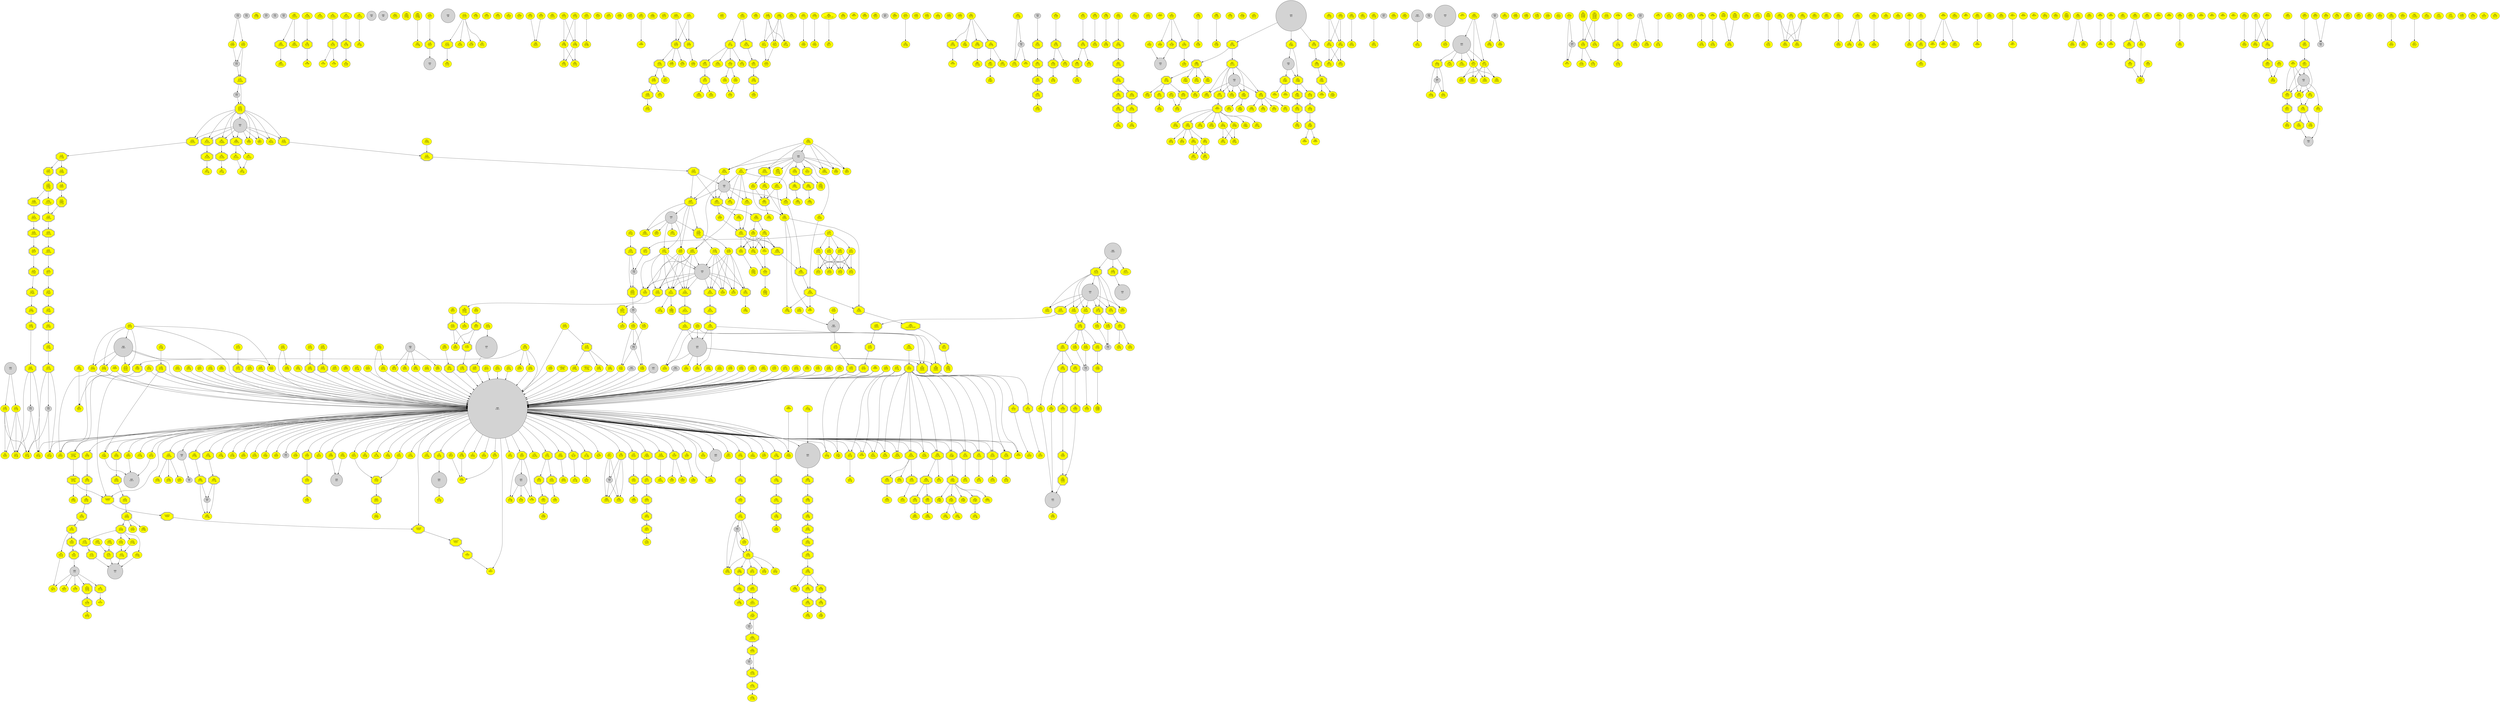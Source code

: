 strict digraph {
	graph [ fontname=Arial, fontsize=10 ];
	node [ fontname=Arial, fontsize=10 ];
	edge [ fontname=Arial, fontsize=10 ];
	"65208"	[id="n0.30",label="0.30\nR02619\n2.6.1.1",style=filled,fillcolor=yellow];
	"65209"	[id="n0.31",label="0.31\nR02466\n4.1.1.29",style=filled,fillcolor=yellow];
	"64121"	[id="n0.32",label="0.32\nR02466\n4.1.1.15",style=filled,fillcolor=yellow];
	"65210"	[id="n0.33",label="0.33\nR00893\n1.13.11.20",style=filled,fillcolor=yellow,shape=octagon,peripheries=2];
	"65211"	[id="n0.34",label="0.34\nR08744\n2.3.1.65",style=filled,fillcolor=yellow];
	"65212"	[id="n0.35",label="0.35\nR03718\n2.3.1.65",style=filled,fillcolor=yellow];
	"65213"	[id="n0.36",label="0.36\nR01881\n2.7.3.2",style=filled,fillcolor=yellow];
	"65214"	[id="n0.37",label="0.37\nR01883\n2.1.1.2",style=filled,fillcolor=yellow,shape=octagon,peripheries=2];
	"65215"	[id="n0.38",label="0.38\nR00565\n2.1.4.1",style=filled,fillcolor=yellow,shape=octagon,peripheries=2];
	"65218"	[id="n0.39",label="0.39\nR00259\n2.3.1.1",style=filled,fillcolor=yellow];
	"65134"	[id="n0.12",label="MBB\n0.12",style=filled];
	"65219"	[id="n0.40",label="0.40\nR01989\n2.1.4.1",style=filled,fillcolor=yellow];
	"65558"	[id="n0.172",label="0.172\nR06604\n4.1.1.97",style=filled,fillcolor=yellow];
	"64346"	[id="n0.272",label="0.272\nR06601\n3.5.2.17",style=filled,fillcolor=yellow,shape=octagon,peripheries=2];
	"64347"	[id="n0.67",label="0.67\nR02106\n1.7.3.3",style=filled,fillcolor=yellow,shape=octagon,peripheries=2];
	"65254"	[id="n0.68",label="0.68\nR02107\n1.17.3.2",style=filled,fillcolor=yellow];
	"65255"	[id="n0.69",label="0.69\nR02103\n1.17.1.4",style=filled,fillcolor=yellow];
	"65530"	[id="n923",label="923\nR01232\n3.6.1.17",style=filled,fillcolor=yellow];
	"65531"	[id="n0.70",label="0.70\nR04620\n3.1.3.1",style=filled,fillcolor=yellow];
	"63108"	[id="n0.3",label="MBB\n0.3",style=filled,shape=circle,width=1.79];
	"65536"	[id="n0.71",label="0.71\nR08208\n1.1.1.153",style=filled,fillcolor=yellow];
	"65537"	[id="n0.72",label="0.72\nR01813\n1.1.1.153",style=filled,fillcolor=yellow,shape=octagon,peripheries=2];
	"65538"	[id="n0.73",label="0.73\nR04285\n1.1.1.21",style=filled,fillcolor=yellow];
	"64355"	[id="n0.74",label="0.74\nR04285\n1.1.1.184",style=filled,fillcolor=yellow];
	"65834"	[id="n0.75",label="0.75\nR11764\n1.1.1.21",style=filled,fillcolor=yellow,shape=octagon,peripheries=2];
	"64357"	[id="n0.76",label="0.76\nR11763\n1.1.1.213",style=filled,fillcolor=yellow,shape=octagon,peripheries=2];
	"65539"	[id="n0.77",label="0.77\nR04286\n4.2.3.12",style=filled,fillcolor=yellow,shape=octagon,peripheries=2];
	"65540"	[id="n1208",label="1208\nR09959\n4.1.2.50",style=filled,fillcolor=yellow];
	"65541"	[id="n0.78",label="0.78\nR04639\n3.5.4.16",style=filled,fillcolor=yellow,shape=octagon,peripheries=2];
	"65542"	[id="n0.79",label="0.79\nR05048\n3.5.4.16",style=filled,fillcolor=yellow,shape=octagon,peripheries=2];
	"65543"	[id="n0.80",label="0.80\nR05046\n3.5.4.16",style=filled,fillcolor=yellow,shape=octagon,peripheries=2];
	"65544"	[id="n0.81",label="0.81\nR00428\n3.5.4.16",style=filled,fillcolor=yellow,shape=octagon,peripheries=2];
	"65545"	[id="n1211",label="1211\nR11583\n2.8.1.9",style=filled,fillcolor=yellow];
	"65546"	[id="n1212",label="1212\nR09735\n2.10.1.1",style=filled,fillcolor=yellow,shape=octagon,peripheries=2];
	"65547"	[id="n1213",label="1213\nR09726\n2.7.7.75",style=filled,fillcolor=yellow,shape=octagon,peripheries=2];
	"65548"	[id="n1214",label="1214\nR09395\n2.8.1.12",style=filled,fillcolor=yellow,shape=octagon,peripheries=2];
	"65549"	[id="n1215",label="1215\nR11372\n4.6.1.17",style=filled,fillcolor=yellow,shape=octagon,peripheries=2];
	"65550"	[id="n1216",label="1216\nR09394\n4.1.99.22",style=filled,fillcolor=yellow,shape=octagon,peripheries=2];
	"65365"	[id="n348",label="348\nR08159\n2.3.1.85",style=filled,fillcolor=yellow];
	"65366"	[id="n362",label="362\nR07762\n2.3.1.179",style=filled,fillcolor=yellow];
	"65374"	[id="n474",label="474\nR07162\n1.3.1.38",style=filled,fillcolor=yellow];
	"63109"	[id="n64.0",label="MBB\n64.0",style=filled,shape=circle,width=1.79];
	"65173"	[id="n476",label="476\nR00391\n2.3.1.16",style=filled,fillcolor=yellow,shape=octagon,peripheries=2];
	"65196"	[id="n842",label="842\nR04950\n2.3.1.80",style=filled,fillcolor=yellow];
	"65174"	[id="n0.41",label="0.41\nR07495\n1.1.1.270",style=filled,fillcolor=yellow];
	"65175"	[id="n0.42",label="0.42\nR07494\n1.1.1.170",style=filled,fillcolor=yellow,shape=octagon,peripheries=2];
	"65176"	[id="n0.43",label="0.43\nR07509\n1.14.18.9",style=filled,fillcolor=yellow,shape=octagon,peripheries=2];
	"65131"	[id="n0.13",label="MBB\n0.13",style=filled];
	"65177"	[id="n0.44",label="0.44\nR05639\n1.3.1.70",style=filled,fillcolor=yellow,shape=octagon,peripheries=2];
	"65178"	[id="n0.45",label="0.45\nR05640\n1.14.14.154",style=filled,fillcolor=yellow,shape=octagon,peripheries=2];
	"65132"	[id="n0.14",label="MBB\n0.14",style=filled];
	"65179"	[id="n0.46",label="0.46\nR03199\n5.4.99.7",style=filled,fillcolor=yellow,shape=octagon,peripheries=2];
	"65180"	[id="n0.47",label="0.47\nR02874\n1.14.14.17",style=filled,fillcolor=yellow,shape=octagon,peripheries=2];
	"65181"	[id="n0.48",label="0.48\nR02872\n2.5.1.21",style=filled,fillcolor=yellow,shape=octagon,peripheries=2];
	"65182"	[id="n0.49",label="0.49\nR00702\n2.5.1.21",style=filled,fillcolor=yellow,shape=octagon,peripheries=2];
	"65183"	[id="n1634",label="1634\nR02061\n2.5.1.29",style=filled,fillcolor=yellow];
	"65184"	[id="n1746",label="1746\nR05556\n2.5.1.87",style=filled,fillcolor=yellow];
	"65185"	[id="n1747",label="1747\nR09249\n2.5.1.91",style=filled,fillcolor=yellow];
	"65186"	[id="n0.50",label="0.50\nR04496\n2.1.1.100",style=filled,fillcolor=yellow];
	"65187"	[id="n0.51",label="0.51\nR09845\n3.4.24.84",style=filled,fillcolor=yellow,shape=octagon,peripheries=2];
	"65188"	[id="n0.52",label="0.52\nR09844\n2.5.1.58",style=filled,fillcolor=yellow,shape=octagon,peripheries=2];
	"65189"	[id="n0.53",label="0.53\nR02003\n2.5.1.10",style=filled,fillcolor=yellow,shape=octagon,peripheries=2];
	"65190"	[id="n0.54",label="0.54\nR01658\n2.5.1.1",style=filled,fillcolor=yellow];
	"65133"	[id="n0.15",label="MBB\n0.15",style=filled];
	"65191"	[id="n0.55",label="0.55\nR01121\n4.1.1.33",style=filled,fillcolor=yellow,shape=octagon,peripheries=2];
	"65192"	[id="n0.56",label="0.56\nR03245\n2.7.4.2",style=filled,fillcolor=yellow,shape=octagon,peripheries=2];
	"65193"	[id="n0.57",label="0.57\nR02245\n2.7.1.36",style=filled,fillcolor=yellow,shape=octagon,peripheries=2];
	"65194"	[id="n0.58",label="0.58\nR02082\n1.1.1.34",style=filled,fillcolor=yellow,shape=octagon,peripheries=2];
	"65203"	[id="n0.59",label="0.59\nR09450\n3.1.2.2",style=filled,fillcolor=yellow];
	"65204"	[id="n0.60",label="0.60\nR10828\n1.3.1.93",style=filled,fillcolor=yellow,shape=octagon,peripheries=2];
	"65205"	[id="n0.61",label="0.61\nR10827\n4.2.1.134",style=filled,fillcolor=yellow,shape=octagon,peripheries=2];
	"65206"	[id="n0.62",label="0.62\nR10826\n1.1.1.330",style=filled,fillcolor=yellow,shape=octagon,peripheries=2];
	"65207"	[id="n0.63",label="0.63\nR10825\n2.3.1.199",style=filled,fillcolor=yellow,shape=octagon,peripheries=2];
	"64314"	[id="n0.64",label="0.64\nR10119\n2.3.1.179",style=filled,fillcolor=yellow];
	"64315"	[id="n0.65",label="0.65\nR10115\n2.3.1.179",style=filled,fillcolor=yellow];
	"65266"	[id="n370",label="370\nR08107\n-.-.-.-",style=filled,fillcolor=yellow];
	"65739"	[id="n371",label="371\nR05922\n-.-.-.-",style=filled,fillcolor=yellow,shape=octagon,peripheries=2];
	"63239"	[id="n1.2.5.4.13",label="1.2.5.4.13\nR05921\n-.-.-.-",style=filled,fillcolor=yellow,shape=octagon,peripheries=2];
	"63240"	[id="n1.2.5.4.14",label="1.2.5.4.14\nR05920\n-.-.-.-",style=filled,fillcolor=yellow,shape=octagon,peripheries=2];
	"65197"	[id="n1.2.2.0.0.1",label="1.2.2.0.0.1\nR05919\n-.-.-.-",style=filled,fillcolor=yellow,shape=octagon,peripheries=2];
	"65198"	[id="n1.2.2.0.0.2",label="1.2.2.0.0.2\nR05918\n-.-.-.-",style=filled,fillcolor=yellow,shape=octagon,peripheries=2];
	"65199"	[id="n376",label="376\nR06525\n1.14.18.5",style=filled,fillcolor=yellow];
	"65265"	[id="n377",label="377\nR04034\n3.1.1.32",style=filled,fillcolor=yellow];
	"65253"	[id="n378",label="378\nR01348\n1.14.14.80",style=filled,fillcolor=yellow];
	"65105"	[id="n63.0",label="MBB\n63.0",style=filled,shape=circle,width=1.39];
	"65222"	[id="n0.102",label="0.102\nR10092\n4.2.1.1",style=filled,fillcolor=yellow];
	"65223"	[id="n757",label="757\nR07412\n-.-.-.-",style=filled,fillcolor=yellow];
	"65224"	[id="n758",label="758\nR07411\n2.5.1.141",style=filled,fillcolor=yellow,shape=octagon,peripheries=2];
	"65225"	[id="n759",label="759\nR00078\n1.16.3.1",style=filled,fillcolor=yellow];
	"65226"	[id="n760",label="760\nR02480\n4.4.1.17",style=filled,fillcolor=yellow];
	"65227"	[id="n47.1",label="47.1\nR11329\n4.99.1.9",style=filled,fillcolor=yellow];
	"65847"	[id="n778",label="778\nR04979\n3.2.1.31",style=filled,fillcolor=yellow];
	"65849"	[id="n779",label="779\nR02389\n2.4.1.17",style=filled,fillcolor=yellow,shape=octagon,peripheries=2];
	"64378"	[id="n47.2",label="47.2\nR02391\nR02393\n1.3.1.24",style=filled,fillcolor=yellow,shape=octagon,peripheries=2];
	"65123"	[id="n47.0",label="MBB\n47.0",style=filled,shape=circle,width=1.10];
	"65228"	[id="n780",label="780\nR03222\n1.3.3.4",style=filled,fillcolor=yellow,shape=octagon,peripheries=2];
	"65229"	[id="n783",label="783\nR03220\n1.3.3.3",style=filled,fillcolor=yellow,shape=octagon,peripheries=2];
	"65230"	[id="n784",label="784\nR04178\n1.3.3.15",style=filled,fillcolor=yellow];
	"65231"	[id="n785",label="785\nR03197\n4.1.1.37",style=filled,fillcolor=yellow,shape=octagon,peripheries=2];
	"65232"	[id="n824",label="824\nR03165\n4.2.1.75",style=filled,fillcolor=yellow,shape=octagon,peripheries=2];
	"65233"	[id="n829",label="829\nR00084\n2.5.1.61",style=filled,fillcolor=yellow,shape=octagon,peripheries=2];
	"65234"	[id="n830",label="830\nR00036\n4.2.1.24",style=filled,fillcolor=yellow,shape=octagon,peripheries=2];
	"65235"	[id="n831",label="831\nR00830\n2.3.1.37",style=filled,fillcolor=yellow,shape=octagon,peripheries=2];
	"65314"	[id="n1320",label="1320\nR05202\n2.7.1.158",style=filled,fillcolor=yellow];
	"65140"	[id="n207",label="MBB\n207",style=filled];
	"65315"	[id="n1321",label="1321\nR05801\n2.7.1.151",style=filled,fillcolor=yellow,shape=octagon,peripheries=2];
	"65316"	[id="n1322",label="1322\nR05800\n2.7.1.151",style=filled,fillcolor=yellow,shape=octagon,peripheries=2];
	"63110"	[id="n0.287.0",label="MBB\n0.287.0",style=filled,shape=circle,width=1.79];
	"64421"	[id="n0.83",label="0.83\nR01184\n1.13.99.1",style=filled,fillcolor=yellow];
	"65356"	[id="n0.82",label="0.82\nR01430\n1.1.1.179",style=filled,fillcolor=yellow];
	"65159"	[id="n203",label="MBB\n203",style=filled];
	"64085"	[id="n167",label="MBB\n167",style=filled,shape=circle,width=1.10];
	"64071"	[id="n66.0",label="MBB\n66.0",style=filled,shape=circle,width=1.39];
	"65245"	[id="n1450",label="1450\nR00888\n4.2.1.47",style=filled,fillcolor=yellow,shape=octagon,peripheries=2];
	"65681"	[id="n1459",label="1459\nR05990\n2.4.99.1",style=filled,fillcolor=yellow];
	"65682"	[id="n1460",label="1460\nR05989\n2.4.1.38",style=filled,fillcolor=yellow,shape=octagon,peripheries=2];
	"65683"	[id="n1461",label="1461\nR05988\n2.4.1.68",style=filled,fillcolor=yellow,shape=octagon,peripheries=2];
	"65684"	[id="n1462",label="1462\nR05986\n2.4.1.144",style=filled,fillcolor=yellow];
	"65679"	[id="n1463",label="1463\nR05992\n2.4.1.201",style=filled,fillcolor=yellow];
	"65680"	[id="n1464",label="1464\nR05991\n2.4.1.155",style=filled,fillcolor=yellow,shape=octagon,peripheries=2];
	"65685"	[id="n1465",label="1465\nR05987\n2.4.1.145",style=filled,fillcolor=yellow,shape=octagon,peripheries=2];
	"65686"	[id="n1469",label="1469\nR05985\n2.4.1.143",style=filled,fillcolor=yellow,shape=octagon,peripheries=2];
	"65687"	[id="n1476",label="1476\nR05984\n3.2.1.114",style=filled,fillcolor=yellow,shape=octagon,peripheries=2];
	"65688"	[id="n1477",label="1477\nR05983\n2.4.1.101",style=filled,fillcolor=yellow,shape=octagon,peripheries=2];
	"64336"	[id="n1478",label="1478\nR05982\n3.2.1.113",style=filled,fillcolor=yellow,shape=octagon,peripheries=2];
	"65674"	[id="n1481",label="1481\nR05981\n3.2.1.84",style=filled,fillcolor=yellow,shape=octagon,peripheries=2];
	"65675"	[id="n1482",label="1482\nR05980\n3.2.1.84",style=filled,fillcolor=yellow,shape=octagon,peripheries=2];
	"65676"	[id="n1483",label="1483\nR05979\n3.2.1.106",style=filled,fillcolor=yellow,shape=octagon,peripheries=2];
	"64047"	[id="n40.0",label="MBB\n40.0",style=filled,shape=circle,width=2.89];
	"65327"	[id="n0.84",label="0.84\nR01478\n3.2.1.31",style=filled,fillcolor=yellow];
	"65326"	[id="n1343",label="1343\nR01660\n2.7.1.106",style=filled,fillcolor=yellow];
	"65328"	[id="n0.85",label="0.85\nR08615\n2.4.1.17",style=filled,fillcolor=yellow];
	"65329"	[id="n0.86",label="0.86\nR01384\n4.1.1.35",style=filled,fillcolor=yellow];
	"65340"	[id="n0.88",label="0.88\nR00590\n4.3.1.17",style=filled,fillcolor=yellow];
	"65341"	[id="n0.89",label="0.89\nR01394\n5.3.1.22",style=filled,fillcolor=yellow];
	"65263"	[id="n423",label="423\nR04311\n2.5.1.26",style=filled,fillcolor=yellow];
	"65264"	[id="n0.90",label="0.90\nR01013\n2.3.1.42",style=filled,fillcolor=yellow,shape=octagon,peripheries=2];
	"65317"	[id="n1323",label="1323\nR03478\n2.7.1.140",style=filled,fillcolor=yellow,shape=octagon,peripheries=2];
	"65318"	[id="n1324",label="1324\nR03429\n2.7.1.159",style=filled,fillcolor=yellow,shape=octagon,peripheries=2];
	"65321"	[id="n1325",label="1325\nR06623\n3.1.4.50",style=filled,fillcolor=yellow];
	"65322"	[id="n1.2.2.0.0.3",label="1.2.2.0.0.3\nR05917\n3.5.1.89",style=filled,fillcolor=yellow,shape=octagon,peripheries=2];
	"65323"	[id="n1.2.2.0.0.4",label="1.2.2.0.0.4\nR05916\n2.4.1.198",style=filled,fillcolor=yellow,shape=octagon,peripheries=2];
	"65324"	[id="n0.87",label="0.87\nR01801\n2.7.8.5",style=filled,fillcolor=yellow];
	"65325"	[id="n2119",label="2119\nR02030\n2.7.8.41",style=filled,fillcolor=yellow];
	"65277"	[id="n2026",label="2026\nR07111\n3.3.2.10",style=filled,fillcolor=yellow];
	"65278"	[id="n2027",label="2027\nR07052\n1.14.14.1",style=filled,fillcolor=yellow,shape=octagon,peripheries=2];
	"65279"	[id="n2028",label="2028\nR07110\n3.3.2.10",style=filled,fillcolor=yellow];
	"65280"	[id="n2029",label="2029\nR07051\n1.14.14.1",style=filled,fillcolor=yellow,shape=octagon,peripheries=2];
	"65281"	[id="n2030",label="2030\nR07109\n3.3.2.10",style=filled,fillcolor=yellow];
	"65282"	[id="n2031",label="2031\nR07050\n1.14.14.1",style=filled,fillcolor=yellow,shape=octagon,peripheries=2];
	"65283"	[id="n2032",label="2032\nR07108\n3.3.2.10",style=filled,fillcolor=yellow];
	"65284"	[id="n2033",label="2033\nR07048\n1.14.14.1",style=filled,fillcolor=yellow,shape=octagon,peripheries=2];
	"64440"	[id="n2035",label="2035\nR07053\n-.-.-.-",style=filled,fillcolor=yellow];
	"65285"	[id="n2036",label="2036\nR07038\n-.-.-.-",style=filled,fillcolor=yellow];
	"65286"	[id="n2037",label="2037\nR07041\n1.14.15.3",style=filled,fillcolor=yellow];
	"65287"	[id="n2040",label="2040\nR07046\n1.14.14.1",style=filled,fillcolor=yellow];
	"65288"	[id="n2046",label="2046\nR01596\n1.13.11.31",style=filled,fillcolor=yellow];
	"65289"	[id="n2047",label="2047\nR07044\n1.14.14.1",style=filled,fillcolor=yellow];
	"65290"	[id="n2048",label="2048\nR07042\n1.14.14.1",style=filled,fillcolor=yellow,shape=octagon,peripheries=2];
	"65291"	[id="n2049",label="2049\nR07045\n1.14.14.1",style=filled,fillcolor=yellow];
	"65292"	[id="n2050",label="2050\nR07043\n1.14.14.1",style=filled,fillcolor=yellow,shape=octagon,peripheries=2];
	"65293"	[id="n2052",label="2052\nR07035\n1.11.1.9",style=filled,fillcolor=yellow];
	"65294"	[id="n2053",label="2053\nR01593\n1.13.11.33",style=filled,fillcolor=yellow,shape=octagon,peripheries=2];
	"65295"	[id="n2056",label="2056\nR07056\n1.14.14.1",style=filled,fillcolor=yellow];
	"64452"	[id="n2058",label="2058\nR03626\n1.13.11.33",style=filled,fillcolor=yellow];
	"65139"	[id="n220",label="MBB\n220",style=filled];
	"65296"	[id="n2068",label="2068\nR07064\n3.1.1.4",style=filled,fillcolor=yellow,shape=octagon,peripheries=2];
	"65297"	[id="n2079",label="2079\nR07861\n-.-.-.-",style=filled,fillcolor=yellow];
	"65298"	[id="n2085",label="2085\nR07859\n3.1.1.4",style=filled,fillcolor=yellow];
	"65299"	[id="n2086",label="2086\nR07860\n3.1.1.32",style=filled,fillcolor=yellow];
	"65300"	[id="n2087",label="2087\nR07034\n1.11.1.9",style=filled,fillcolor=yellow];
	"65301"	[id="n2088",label="2088\nR03866\n1.14.13.30",style=filled,fillcolor=yellow];
	"65302"	[id="n2089",label="2089\nR03057\n3.3.2.6",style=filled,fillcolor=yellow,shape=octagon,peripheries=2];
	"65753"	[id="n2093",label="2093\nR09875\n3.4.19.14",style=filled,fillcolor=yellow];
	"64462"	[id="n2094",label="2094\nR03059\n4.4.1.20",style=filled,fillcolor=yellow,shape=octagon,peripheries=2];
	"65303"	[id="n2095",label="2095\nR03058\n1.13.11.34",style=filled,fillcolor=yellow,shape=octagon,peripheries=2];
	"65304"	[id="n2096",label="2096\nR01595\n1.13.11.34",style=filled,fillcolor=yellow,shape=octagon,peripheries=2];
	"65305"	[id="n2099",label="2099\nR02267\n5.3.99.4",style=filled,fillcolor=yellow];
	"65306"	[id="n2101",label="2101\nR02581\n1.1.1.184",style=filled,fillcolor=yellow];
	"65307"	[id="n2102",label="2102\nR02581\n1.1.1.189",style=filled,fillcolor=yellow];
	"65308"	[id="n2106",label="2106\nR02265\n5.3.99.3",style=filled,fillcolor=yellow,shape=octagon,peripheries=2];
	"65309"	[id="n2109",label="2109\nR02268\n5.3.99.5",style=filled,fillcolor=yellow];
	"64470"	[id="n2110",label="2110\nR02799\n1.1.1.188",style=filled,fillcolor=yellow];
	"65310"	[id="n2114",label="2114\nR02266\n5.3.99.2",style=filled,fillcolor=yellow,shape=octagon,peripheries=2];
	"65311"	[id="n2115",label="2115\nR09506\n1.11.1.20",style=filled,fillcolor=yellow];
	"65312"	[id="n2116",label="2116\nR00073\n1.14.99.1",style=filled,fillcolor=yellow,shape=octagon,peripheries=2];
	"65313"	[id="n2117",label="2117\nR01590\n1.14.99.1",style=filled,fillcolor=yellow,shape=octagon,peripheries=2];
	"64475"	[id="n2118",label="2118\nR07046\n1.14.15.3",style=filled,fillcolor=yellow];
	"65267"	[id="n56.1",label="56.1\nR07388\n3.1.4.39",style=filled,fillcolor=yellow];
	"65268"	[id="n409",label="409\nR07380\n-.-.-.-",style=filled,fillcolor=yellow];
	"65269"	[id="n56.2",label="56.2\nR07385\n3.1.4.4",style=filled,fillcolor=yellow];
	"65106"	[id="n56.0",label="MBB\n56.0",style=filled,shape=circle,width=1.39];
	"65270"	[id="n2025",label="2025\nR03415\n3.3.2.2",style=filled,fillcolor=yellow,shape=octagon,peripheries=2];
	"65201"	[id="n175.0",label="175.0\nR06528\n3.5.1.23",style=filled,fillcolor=yellow];
	"65202"	[id="n2126",label="2126\nR06526\n1.14.18.5",style=filled,fillcolor=yellow,shape=octagon,peripheries=2];
	"64130"	[id="n347",label="347\nR04014\n3.1.2.21",style=filled,fillcolor=yellow];
	"64129"	[id="n343",label="343\nR08158\n3.1.2.21",style=filled,fillcolor=yellow];
	"64490"	[id="n470",label="470\nR07769\n2.3.1.181",style=filled,fillcolor=yellow];
	"64491"	[id="n471",label="471\nR07768\n2.8.1.8",style=filled,fillcolor=yellow,shape=octagon,peripheries=2];
	"64492"	[id="n472",label="472\nR07767\n2.8.1.8",style=filled,fillcolor=yellow];
	"64493"	[id="n473",label="473\nR07766\n2.3.1.181",style=filled,fillcolor=yellow,shape=octagon,peripheries=2];
	"64128"	[id="n342",label="342\nR08157\n3.1.2.21",style=filled,fillcolor=yellow];
	"65338"	[id="n0.91",label="0.91\nR00912\n6.3.2.11",style=filled,fillcolor=yellow];
	"65331"	[id="n0.92",label="0.92\nR04065\n1.2.1.3",style=filled,fillcolor=yellow];
	"65332"	[id="n0.93",label="0.93\nR02150\n1.4.3.22",style=filled,fillcolor=yellow,shape=octagon,peripheries=2];
	"65333"	[id="n1022",label="1022\nR04996\n1.2.1.5",style=filled,fillcolor=yellow];
	"65334"	[id="n1023",label="1023\nR04674\n1.4.3.4",style=filled,fillcolor=yellow,shape=octagon,peripheries=2];
	"65335"	[id="n1024",label="1024\nR02155\n2.1.1.8",style=filled,fillcolor=yellow,shape=octagon,peripheries=2];
	"65336"	[id="n0.94",label="0.94\nR01167\n4.1.1.22",style=filled,fillcolor=yellow,shape=octagon,peripheries=2];
	"65236"	[id="n0.95",label="0.95\nR07363\n1.13.11.53",style=filled,fillcolor=yellow];
	"65237"	[id="n0.96",label="0.96\nR05050\n1.2.1.3",style=filled,fillcolor=yellow];
	"65238"	[id="n0.97",label="0.97\nR04025\n1.4.3.4",style=filled,fillcolor=yellow,shape=octagon,peripheries=2];
	"65239"	[id="n0.98",label="0.98\nR01154\n2.3.1.57",style=filled,fillcolor=yellow,shape=octagon,peripheries=2];
	"65240"	[id="n0.99",label="0.99\nR00111\n1.14.13.39",style=filled,fillcolor=yellow];
	"65241"	[id="n0.100",label="0.100\nR00558\n1.14.13.39",style=filled,fillcolor=yellow,shape=octagon,peripheries=2];
	"65345"	[id="n0.101",label="0.101\nR03534\n1.1.99.2",style=filled,fillcolor=yellow];
	"64391"	[id="n0.66",label="0.66\nR07460\n2.8.1.7",style=filled,fillcolor=yellow];
	"64411"	[id="n900",label="900\nR04085\n1.2.3.1",style=filled,fillcolor=yellow];
	"64412"	[id="n901",label="901\nR08408\n1.2.3.1",style=filled,fillcolor=yellow];
	"65819"	[id="n902",label="902\nR01269\n2.1.1.1",style=filled,fillcolor=yellow,shape=octagon,peripheries=2];
	"65339"	[id="n954",label="954\nR03104\n1.1.1.27",style=filled,fillcolor=yellow];
	"65342"	[id="n431",label="431\nR10994\n6.3.2.3",style=filled,fillcolor=yellow];
	"65343"	[id="n432",label="432\nR10993\n6.3.2.2",style=filled,fillcolor=yellow,shape=octagon,peripheries=2];
	"65344"	[id="n2164",label="2164\nR10677\n6.3.1.17",style=filled,fillcolor=yellow];
	"58307"	[id="n0.292.1",label="MBB\n0.292.1",style=filled,shape=circle,width=6.89];
	"65349"	[id="n0.103",label="0.103\nR01737\n2.7.1.12",style=filled,fillcolor=yellow,shape=octagon,peripheries=2];
	"65350"	[id="n0.104",label="0.104\nR01519\n3.1.1.17",style=filled,fillcolor=yellow];
	"63144"	[id="n0.16",label="MBB\n0.16",style=filled];
	"65357"	[id="n0.105",label="0.105\nR02731\n3.1.3.46",style=filled,fillcolor=yellow];
	"65358"	[id="n2604",label="2604\nR03161\n2.7.1.52",style=filled,fillcolor=yellow];
	"65359"	[id="n2606",label="2606\nR03688\n4.2.1.68",style=filled,fillcolor=yellow];
	"65360"	[id="n0.106",label="0.106\nR00801\n3.2.1.20",style=filled,fillcolor=yellow];
	"64502"	[id="n0.107",label="0.107\nR00801\n3.2.1.10",style=filled,fillcolor=yellow];
	"64503"	[id="n0.108",label="0.108\nR00801\n3.2.1.48",style=filled,fillcolor=yellow];
	"65361"	[id="n0.109",label="0.109\nR01103\n3.2.1.22",style=filled,fillcolor=yellow,shape=octagon,peripheries=2];
	"65362"	[id="n0.110",label="0.110\nR03634\n3.2.1.22",style=filled,fillcolor=yellow];
	"63145"	[id="n0.17",label="MBB\n0.17",style=filled];
	"65363"	[id="n0.111",label="0.111\nR01101\n3.2.1.22",style=filled,fillcolor=yellow];
	"65364"	[id="n0.112",label="0.112\nR05549\n3.2.1.22",style=filled,fillcolor=yellow];
	"65142"	[id="n0.18",label="MBB\n0.18",style=filled];
	"65143"	[id="n233",label="MBB\n233",style=filled];
	"65375"	[id="n0.113",label="0.113\nR02487\n1.3.8.6",style=filled,fillcolor=yellow];
	"65376"	[id="n2617",label="2617\nR01923\n2.3.1.21",style=filled,fillcolor=yellow];
	"65377"	[id="n1688",label="1688\nR09515\n1.14.15.16",style=filled,fillcolor=yellow];
	"65378"	[id="n1689",label="1689\nR03610\n1.14.15.18",style=filled,fillcolor=yellow,shape=octagon,peripheries=2];
	"65379"	[id="n1690",label="1690\nR09516\n1.14.15.16",style=filled,fillcolor=yellow];
	"65380"	[id="n1692",label="1692\nR03611\n1.14.14.24",style=filled,fillcolor=yellow];
	"65381"	[id="n598",label="598\nR07488\n-.-.-.-",style=filled,fillcolor=yellow];
	"65382"	[id="n599",label="599\nR07487\n1.3.1.21",style=filled,fillcolor=yellow,shape=octagon,peripheries=2];
	"65383"	[id="n600",label="600\nR07486\n1.14.19.20",style=filled,fillcolor=yellow];
	"65452"	[id="n0.114",label="0.114\nR08745\n2.3.1.65",style=filled,fillcolor=yellow];
	"65149"	[id="n0.19",label="MBB\n0.19",style=filled];
	"65453"	[id="n0.115",label="0.115\nR04811\n2.3.1.176",style=filled,fillcolor=yellow,shape=octagon,peripheries=2];
	"65455"	[id="n0.116",label="0.116\nR04810\n1.1.1.35",style=filled,fillcolor=yellow,shape=octagon,peripheries=2];
	"65456"	[id="n0.117",label="0.117\nR04809\n4.2.1.107",style=filled,fillcolor=yellow,shape=octagon,peripheries=2];
	"65457"	[id="n0.118",label="0.118\nR08740\n1.17.99.3",style=filled,fillcolor=yellow,shape=octagon,peripheries=2];
	"65458"	[id="n0.119",label="0.119\nR08739\n5.1.99.4",style=filled,fillcolor=yellow,shape=octagon,peripheries=2];
	"65459"	[id="n0.120",label="0.120\nR08738\n6.2.1.7",style=filled,fillcolor=yellow,shape=octagon,peripheries=2];
	"65460"	[id="n0.121",label="0.121\nR08760\n1.14.15.15",style=filled,fillcolor=yellow,shape=octagon,peripheries=2];
	"65461"	[id="n0.122",label="0.122\nR08758\n1.14.15.15",style=filled,fillcolor=yellow,shape=octagon,peripheries=2];
	"65462"	[id="n0.123",label="0.123\nR04806\n1.14.15.15",style=filled,fillcolor=yellow,shape=octagon,peripheries=2];
	"65442"	[id="n0.124",label="0.124\nR03720\n2.3.1.65",style=filled,fillcolor=yellow];
	"65148"	[id="n0.20",label="MBB\n0.20",style=filled];
	"65443"	[id="n0.125",label="0.125\nR03719\n2.3.1.176",style=filled,fillcolor=yellow,shape=octagon,peripheries=2];
	"65444"	[id="n0.126",label="0.126\nR04812\n1.1.1.35",style=filled,fillcolor=yellow,shape=octagon,peripheries=2];
	"65445"	[id="n0.127",label="0.127\nR04813\n4.2.1.107",style=filled,fillcolor=yellow,shape=octagon,peripheries=2];
	"65446"	[id="n0.128",label="0.128\nR08735\n1.17.99.3",style=filled,fillcolor=yellow,shape=octagon,peripheries=2];
	"65447"	[id="n0.129",label="0.129\nR08734\n5.1.99.4",style=filled,fillcolor=yellow,shape=octagon,peripheries=2];
	"65448"	[id="n0.130",label="0.130\nR08733\n6.2.1.7",style=filled,fillcolor=yellow,shape=octagon,peripheries=2];
	"65449"	[id="n0.131",label="0.131\nR08761\n1.14.15.15",style=filled,fillcolor=yellow,shape=octagon,peripheries=2];
	"65450"	[id="n0.132",label="0.132\nR08759\n1.14.15.15",style=filled,fillcolor=yellow,shape=octagon,peripheries=2];
	"65451"	[id="n0.133",label="0.133\nR04807\n1.14.15.15",style=filled,fillcolor=yellow,shape=octagon,peripheries=2];
	"65464"	[id="n0.134",label="0.134\nR07204\n1.14.14.139",style=filled,fillcolor=yellow];
	"64156"	[id="n0.135",label="0.135\nR04818\nR04819\n1.1.1.50",style=filled,fillcolor=yellow,shape=octagon,peripheries=2];
	"65384"	[id="n0.136",label="0.136\nR04817\n1.3.1.3",style=filled,fillcolor=yellow,shape=octagon,peripheries=2];
	"64159"	[id="n0.137",label="0.137\nR04824\nR04825\n1.1.1.50",style=filled,fillcolor=yellow,shape=octagon,peripheries=2];
	"65385"	[id="n0.138",label="0.138\nR04823\n1.3.1.3",style=filled,fillcolor=yellow,shape=octagon,peripheries=2];
	"65386"	[id="n0.139",label="0.139\nR04826\n1.14.18.8",style=filled,fillcolor=yellow,shape=octagon,peripheries=2];
	"65387"	[id="n0.140",label="0.140\nR04263\n1.1.1.181",style=filled,fillcolor=yellow,shape=octagon,peripheries=2];
	"65388"	[id="n0.141",label="0.141\nR01463\n1.14.14.23",style=filled,fillcolor=yellow,shape=octagon,peripheries=2];
	"65389"	[id="n655",label="655\nR08721\n1.1.1.181",style=filled,fillcolor=yellow];
	"65390"	[id="n656",label="656\nR07208\n1.14.14.26",style=filled,fillcolor=yellow,shape=octagon,peripheries=2];
	"65391"	[id="n657",label="657\nR07207\n1.14.14.25",style=filled,fillcolor=yellow,shape=octagon,peripheries=2];
	"65392"	[id="n658",label="658\nR08723\n1.1.1.181",style=filled,fillcolor=yellow];
	"65393"	[id="n659",label="659\nR07209\n1.14.14.29",style=filled,fillcolor=yellow,shape=octagon,peripheries=2];
	"65394"	[id="n660",label="660\nR07218\n1.14.99.38",style=filled,fillcolor=yellow,shape=octagon,peripheries=2];
	"65395"	[id="n662",label="662\nR08724\n1.1.1.181",style=filled,fillcolor=yellow];
	"65396"	[id="n663",label="663\nR07372\n1.14.14.29",style=filled,fillcolor=yellow];
	"64173"	[id="n664",label="664\nR07372\n1.14.14.23",style=filled,fillcolor=yellow];
	"65397"	[id="n668",label="668\nR08505\n1.14.15.15",style=filled,fillcolor=yellow,shape=octagon,peripheries=2];
	"65398"	[id="n669",label="669\nR08941\n3.1.6.2",style=filled,fillcolor=yellow];
	"65399"	[id="n670",label="670\nR08977\n2.8.2.2",style=filled,fillcolor=yellow];
	"65400"	[id="n671",label="671\nR02723\n1.14.15.6",style=filled,fillcolor=yellow];
	"65410"	[id="n672",label="672\nR04683\n2.4.1.17",style=filled,fillcolor=yellow];
	"65406"	[id="n673",label="673\nR02358\n2.4.1.17",style=filled,fillcolor=yellow];
	"65523"	[id="n675",label="675\nR04353\n2.4.1.17",style=filled,fillcolor=yellow];
	"65524"	[id="n677",label="677\nR04762\n2.1.1.6",style=filled,fillcolor=yellow,shape=octagon,peripheries=2];
	"64181"	[id="n679",label="679\nR02354\nR02355\n1.14.14.1",style=filled,fillcolor=yellow,shape=octagon,peripheries=2];
	"65525"	[id="n680",label="680\nR04354\n2.4.1.17",style=filled,fillcolor=yellow];
	"65526"	[id="n682",label="682\nR04764\n2.1.1.6",style=filled,fillcolor=yellow,shape=octagon,peripheries=2];
	"64184"	[id="n684",label="684\nR03088\nR03090\n1.14.14.1",style=filled,fillcolor=yellow,shape=octagon,peripheries=2];
	"65412"	[id="n687",label="687\nR03091\n2.4.1.17",style=filled,fillcolor=yellow];
	"63102"	[id="n43.1",label="MBB\n43.1",style=filled,shape=circle,width=2.20];
	"65413"	[id="n690",label="690\nR03087\n1.14.14.14",style=filled,fillcolor=yellow,shape=octagon,peripheries=2];
	"65414"	[id="n692",label="692\nR04761\n1.14.14.14",style=filled,fillcolor=yellow,shape=octagon,peripheries=2];
	"65415"	[id="n694",label="694\nR02501\n1.14.14.14",style=filled,fillcolor=yellow,shape=octagon,peripheries=2];
	"64191"	[id="n695",label="695\nR08963\n1.1.1.50",style=filled,fillcolor=yellow];
	"65416"	[id="n696",label="696\nR02497\n1.3.1.22",style=filled,fillcolor=yellow,shape=octagon,peripheries=2];
	"65417"	[id="n697",label="697\nR02498\n1.3.1.3",style=filled,fillcolor=yellow];
	"65418"	[id="n698",label="698\nR02502\n2.4.1.17",style=filled,fillcolor=yellow];
	"64195"	[id="n702",label="702\nR08945\nR08980\n1.1.1.62",style=filled,fillcolor=yellow];
	"65401"	[id="n703",label="703\nR04758\n1.1.1.146",style=filled,fillcolor=yellow];
	"65402"	[id="n704",label="704\nR02725\n1.14.15.4",style=filled,fillcolor=yellow,shape=octagon,peripheries=2];
	"65521"	[id="n705",label="705\nR04352\n2.4.1.17",style=filled,fillcolor=yellow];
	"64200"	[id="n706",label="706\nR04309\nR04310\n1.1.1.50",style=filled,fillcolor=yellow,shape=octagon,peripheries=2];
	"65403"	[id="n708",label="708\nR01835\n1.3.1.3",style=filled,fillcolor=yellow,shape=octagon,peripheries=2];
	"65522"	[id="n709",label="709\nR02478\n2.4.1.17",style=filled,fillcolor=yellow];
	"64204"	[id="n710",label="710\nR02476\nR02477\n1.1.1.50",style=filled,fillcolor=yellow,shape=octagon,peripheries=2];
	"65404"	[id="n0.142",label="0.142\nR10242\n1.3.1.22",style=filled,fillcolor=yellow,shape=octagon,peripheries=2];
	"65407"	[id="n711",label="711\nR02351\n1.14.14.14",style=filled,fillcolor=yellow,shape=octagon,peripheries=2];
	"65408"	[id="n713",label="713\nR04759\n1.14.14.14",style=filled,fillcolor=yellow,shape=octagon,peripheries=2];
	"65409"	[id="n715",label="715\nR01840\n1.14.14.14",style=filled,fillcolor=yellow,shape=octagon,peripheries=2];
	"63111"	[id="n0.4",label="MBB\n0.4",style=filled,shape=circle,width=1.79];
	"65517"	[id="n0.143",label="0.143\nR02499\n5.3.3.1",style=filled,fillcolor=yellow];
	"64211"	[id="n0.144",label="0.144\nR02499\n1.1.1.145",style=filled,fillcolor=yellow];
	"64212"	[id="n0.145",label="0.145\nR03406\nR03407\n1.1.1.51",style=filled,fillcolor=yellow,shape=octagon,peripheries=2];
	"65419"	[id="n0.146",label="0.146\nR01837\n5.3.3.1",style=filled,fillcolor=yellow];
	"64214"	[id="n0.147",label="0.147\nR01837\n1.1.1.145",style=filled,fillcolor=yellow];
	"65420"	[id="n1653",label="1653\nR08961\n1.14.14.23",style=filled,fillcolor=yellow];
	"65421"	[id="n1654",label="1654\nR04678\n5.3.3.1",style=filled,fillcolor=yellow];
	"64218"	[id="n1655",label="1655\nR04678\n1.1.1.145",style=filled,fillcolor=yellow];
	"65115"	[id="n0.7",label="MBB\n0.7",style=filled,shape=circle,width=1.39];
	"65422"	[id="n0.148",label="0.148\nR08517\n1.14.14.32",style=filled,fillcolor=yellow,shape=octagon,peripheries=2];
	"65505"	[id="n1665",label="1665\nR03848\n1.1.1.146",style=filled,fillcolor=yellow];
	"65506"	[id="n1666",label="1666\nR03847\n-.-.-.-",style=filled,fillcolor=yellow];
	"64222"	[id="n1658",label="1658\nR04835\nR04836\n1.1.1.50",style=filled,fillcolor=yellow];
	"65518"	[id="n1659",label="1659\nR03713\n1.3.1.3",style=filled,fillcolor=yellow,shape=octagon,peripheries=2];
	"64225"	[id="n1660",label="1660\nR03263\n1.14.15.4|1.14.15.5",style=filled,fillcolor=yellow,shape=octagon,peripheries=2];
	"64226"	[id="n1661",label="1661\nR03262\n1.14.15.5",style=filled,fillcolor=yellow,shape=octagon,peripheries=2];
	"64227"	[id="n1667",label="1667\nR03849\n1.14.14.16",style=filled,fillcolor=yellow,shape=octagon,peripheries=2];
	"65423"	[id="n1668",label="1668\nR04852\n1.14.14.19",style=filled,fillcolor=yellow,shape=octagon,peripheries=2];
	"64229"	[id="n1669",label="1669\nR02838\n1.14.14.16",style=filled,fillcolor=yellow,shape=octagon,peripheries=2];
	"64230"	[id="n1671",label="1671\nR04832\nR04833\n1.1.1.50",style=filled,fillcolor=yellow];
	"65509"	[id="n1672",label="1672\nR02841\n1.3.1.3",style=filled,fillcolor=yellow,shape=octagon,peripheries=2];
	"64233"	[id="n1674",label="1674\nR04829\nR04830\n1.1.1.50",style=filled,fillcolor=yellow];
	"65510"	[id="n1675",label="1675\nR02893\n1.3.1.3",style=filled,fillcolor=yellow,shape=octagon,peripheries=2];
	"65511"	[id="n1676",label="1676\nR02836\n1.1.1.146",style=filled,fillcolor=yellow];
	"65512"	[id="n1677",label="1677\nR02834\n-.-.-.-",style=filled,fillcolor=yellow];
	"65513"	[id="n1678",label="1678\nR02843\n1.14.15.4",style=filled,fillcolor=yellow,shape=octagon,peripheries=2];
	"65514"	[id="n1679",label="1679\nR04849\n5.3.3.1",style=filled,fillcolor=yellow];
	"64240"	[id="n1680",label="1680\nR04849\n1.1.1.145",style=filled,fillcolor=yellow];
	"65515"	[id="n1681",label="1681\nR02840\n5.3.3.1",style=filled,fillcolor=yellow];
	"64242"	[id="n1682",label="1682\nR02840\n1.1.1.145",style=filled,fillcolor=yellow];
	"65516"	[id="n1683",label="1683\nR04850\n1.14.15.4",style=filled,fillcolor=yellow,shape=octagon,peripheries=2];
	"64244"	[id="n1684",label="1684\nR04675\n1.14.14.16",style=filled,fillcolor=yellow,shape=octagon,peripheries=2];
	"65424"	[id="n1685",label="1685\nR03329\n1.14.15.4",style=filled,fillcolor=yellow];
	"64246"	[id="n1686",label="1686\nR03326\n1.14.14.16",style=filled,fillcolor=yellow];
	"65425"	[id="n0.149",label="0.149\nR08518\n1.14.14.32",style=filled,fillcolor=yellow];
	"65426"	[id="n1687",label="1687\nR03325\n1.1.1.149",style=filled,fillcolor=yellow];
	"64067"	[id="n0.8",label="MBB\n0.8",style=filled,shape=circle,width=1.39];
	"65427"	[id="n0.150",label="0.150\nR04676\n1.14.15.6",style=filled,fillcolor=yellow,shape=octagon,peripheries=2];
	"65428"	[id="n0.151",label="0.151\nR04853\n1.14.14.19",style=filled,fillcolor=yellow,shape=octagon,peripheries=2];
	"65429"	[id="n0.152",label="0.152\nR01454\n1.14.15.6",style=filled,fillcolor=yellow,shape=octagon,peripheries=2];
	"65100"	[id="n0.6",label="MBB\n0.6",style=filled,shape=circle,width=1.61];
	"65430"	[id="n0.153",label="0.153\nR01451\nR01456\n1.3.1.21",style=filled,fillcolor=yellow,shape=octagon,peripheries=2];
	"65145"	[id="n0.21",label="MBB\n0.21",style=filled];
	"65431"	[id="n0.154",label="0.154\nR07215\n1.14.19.20",style=filled,fillcolor=yellow,shape=octagon,peripheries=2];
	"65146"	[id="n0.22",label="MBB\n0.22",style=filled];
	"65432"	[id="n0.155",label="0.155\nR04804\n5.3.3.5",style=filled,fillcolor=yellow];
	"65433"	[id="n0.156",label="0.156\nR03353\n5.3.3.5",style=filled,fillcolor=yellow];
	"65434"	[id="n606",label="606\nR07505\n1.14.19.20",style=filled,fillcolor=yellow];
	"65435"	[id="n641",label="641\nR07493\n-.-.-.-",style=filled,fillcolor=yellow];
	"65436"	[id="n643",label="643\nR11096\n-.-.-.-",style=filled,fillcolor=yellow];
	"65437"	[id="n644",label="644\nR07492\n1.3.1.21",style=filled,fillcolor=yellow,shape=octagon,peripheries=2];
	"65438"	[id="n645",label="645\nR07491\n1.14.19.20",style=filled,fillcolor=yellow];
	"65147"	[id="n0.23",label="MBB\n0.23",style=filled];
	"65439"	[id="n647",label="647\nR07484\n5.3.3.5",style=filled,fillcolor=yellow];
	"65440"	[id="n648",label="648\nR07483\n1.3.1.70",style=filled,fillcolor=yellow,shape=octagon,peripheries=2];
	"65441"	[id="n649",label="649\nR05731\n1.14.14.154",style=filled,fillcolor=yellow];
	"65454"	[id="n665",label="665\nR08728\n1.1.1.181",style=filled,fillcolor=yellow];
	"65463"	[id="n666",label="666\nR08727\n1.14.14.29",style=filled,fillcolor=yellow];
	"65465"	[id="n0.157",label="0.157\nR01364\n3.7.1.2",style=filled,fillcolor=yellow,shape=octagon,peripheries=2];
	"65466"	[id="n0.158",label="0.158\nR03181\n5.2.1.2",style=filled,fillcolor=yellow,shape=octagon,peripheries=2];
	"65467"	[id="n0.159",label="0.159\nR02519\n1.13.11.5",style=filled,fillcolor=yellow,shape=octagon,peripheries=2];
	"65468"	[id="n0.160",label="0.160\nR02521\n1.13.11.27",style=filled,fillcolor=yellow,shape=octagon,peripheries=2];
	"65469"	[id="n2515",label="2515\nR03953\n1.11.1.8",style=filled,fillcolor=yellow];
	"65470"	[id="n2516",label="2516\nR03208\n1.11.1.8",style=filled,fillcolor=yellow];
	"65471"	[id="n2517",label="2517\nR03973\n1.11.1.8",style=filled,fillcolor=yellow,shape=octagon,peripheries=2];
	"65472"	[id="n2518",label="2518\nR03539\n1.11.1.8",style=filled,fillcolor=yellow,shape=octagon,peripheries=2];
	"65473"	[id="n0.161",label="0.161\nR02078\n1.14.18.1",style=filled,fillcolor=yellow];
	"65474"	[id="n1055",label="1055\nR04881\n2.1.1.6",style=filled,fillcolor=yellow];
	"63112"	[id="n71.0",label="MBB\n71.0",style=filled,shape=circle,width=1.79];
	"65475"	[id="n1056",label="1056\nR02532\n1.4.3.4",style=filled,fillcolor=yellow];
	"64539"	[id="n1057",label="1057\nR04891\nR04892\n1.2.1.5",style=filled,fillcolor=yellow,shape=octagon,peripheries=2];
	"65476"	[id="n1058",label="1058\nR04893\n1.4.3.4",style=filled,fillcolor=yellow,shape=octagon,peripheries=2];
	"65477"	[id="n1059",label="1059\nR02534\n2.1.1.6",style=filled,fillcolor=yellow,shape=octagon,peripheries=2];
	"65478"	[id="n1060",label="1060\nR04894\n1.4.3.4",style=filled,fillcolor=yellow,shape=octagon,peripheries=2];
	"65479"	[id="n1061",label="1061\nR02920\n2.1.1.6",style=filled,fillcolor=yellow,shape=octagon,peripheries=2];
	"65480"	[id="n1062",label="1062\nR02919\n1.4.3.4",style=filled,fillcolor=yellow];
	"65481"	[id="n1063",label="1063\nR02533\n2.1.1.28",style=filled,fillcolor=yellow,shape=octagon,peripheries=2];
	"65482"	[id="n1064",label="1064\nR02535\n1.14.17.1",style=filled,fillcolor=yellow,shape=octagon,peripheries=2];
	"65609"	[id="n1065",label="1065\nR03304\n2.1.1.6",style=filled,fillcolor=yellow];
	"63153"	[id="n0.24",label="MBB\n0.24",style=filled];
	"65483"	[id="n0.162",label="0.162\nR04300\n1.4.3.4",style=filled,fillcolor=yellow];
	"64550"	[id="n1131",label="1131\nR04888\nR04889\n1.2.1.5",style=filled,fillcolor=yellow];
	"65484"	[id="n1132",label="1132\nR04890\n1.4.3.4",style=filled,fillcolor=yellow,shape=octagon,peripheries=2];
	"65485"	[id="n1134",label="1134\nR04301\n2.1.1.6",style=filled,fillcolor=yellow,shape=octagon,peripheries=2];
	"64554"	[id="n0.163",label="0.163\nR04300\n1.4.3.21",style=filled,fillcolor=yellow];
	"65486"	[id="n0.164",label="0.164\nR02080\n4.1.1.28",style=filled,fillcolor=yellow,shape=octagon,peripheries=2];
	"65487"	[id="n0.165",label="0.165\nR01815\n1.14.16.2",style=filled,fillcolor=yellow];
	"65488"	[id="n0.166",label="0.166\nR00731\n1.14.18.1",style=filled,fillcolor=yellow];
	"63154"	[id="n0.25",label="MBB\n0.25",style=filled];
	"65489"	[id="n0.167",label="0.167\nR02382\n1.4.3.4",style=filled,fillcolor=yellow];
	"64559"	[id="n0.168",label="0.168\nR02382\n1.4.3.21",style=filled,fillcolor=yellow];
	"65490"	[id="n0.169",label="0.169\nR00736\n4.1.1.28",style=filled,fillcolor=yellow,shape=octagon,peripheries=2];
	"65491"	[id="n2560",label="2560\nR02918\n6.1.1.1",style=filled,fillcolor=yellow];
	"65095"	[id="n0.2",label="MBB\n0.2",style=filled,shape=circle,width=1.95];
	"65124"	[id="n164",label="MBB\n164",style=filled,shape=circle,width=1.10];
	"65125"	[id="n165",label="MBB\n165",style=filled,shape=circle,width=1.10];
	"65492"	[id="n149.0",label="149.0\nR04855\n1.14.15.6",style=filled,fillcolor=yellow];
	"65493"	[id="n149.1",label="149.1\nR04854\n1.14.15.6",style=filled,fillcolor=yellow];
	"64251"	[id="n2634",label="2634\nR08955\n1.1.1.213",style=filled,fillcolor=yellow];
	"65504"	[id="n2635",label="2635\nR08954\n1.3.1.22",style=filled,fillcolor=yellow,shape=octagon,peripheries=2];
	"65507"	[id="n2636",label="2636\nR03851\n1.14.15.4",style=filled,fillcolor=yellow];
	"65508"	[id="n2637",label="2637\nR04163\n5.3.3.1",style=filled,fillcolor=yellow];
	"64255"	[id="n2638",label="2638\nR04163\n1.1.1.145",style=filled,fillcolor=yellow];
	"64256"	[id="n2639",label="2639\nR03784\n1.14.14.16",style=filled,fillcolor=yellow,shape=octagon,peripheries=2];
	"65494"	[id="n2640",label="2640\nR08943\n1.14.14.29",style=filled,fillcolor=yellow];
	"65495"	[id="n2641",label="2641\nR08942\n3.1.6.2",style=filled,fillcolor=yellow];
	"65496"	[id="n2642",label="2642\nR08978\n2.8.2.2",style=filled,fillcolor=yellow];
	"65497"	[id="n2643",label="2643\nR03783\n1.14.14.19",style=filled,fillcolor=yellow];
	"64261"	[id="n2644",label="2644\nR02213\n1.14.14.16",style=filled,fillcolor=yellow];
	"64262"	[id="n2646",label="2646\nR02207\nR02209\n1.1.1.149",style=filled,fillcolor=yellow];
	"65498"	[id="n2647",label="2647\nR02218\n1.14.15.4",style=filled,fillcolor=yellow];
	"64264"	[id="n2649",label="2649\nR04845\nR04846\n1.1.1.50",style=filled,fillcolor=yellow];
	"65499"	[id="n76.1",label="76.1\nR02219\n1.3.1.3",style=filled,fillcolor=yellow,shape=octagon,peripheries=2];
	"65520"	[id="n2650",label="2650\nR08959\n1.1.1.149",style=filled,fillcolor=yellow];
	"64268"	[id="n2651",label="2651\nR08957\n1.1.1.213",style=filled,fillcolor=yellow,shape=octagon,peripheries=2];
	"64269"	[id="n2652",label="2652\nR08960\n1.1.1.213",style=filled,fillcolor=yellow];
	"65500"	[id="n2653",label="2653\nR08958\n1.1.1.149",style=filled,fillcolor=yellow,shape=octagon,peripheries=2];
	"65501"	[id="n2654",label="2654\nR02208\n1.3.1.22",style=filled,fillcolor=yellow,shape=octagon,peripheries=2];
	"65502"	[id="n2655",label="2655\nR02211\n1.14.14.19",style=filled,fillcolor=yellow];
	"64068"	[id="n76.0",label="MBB\n76.0",style=filled,shape=circle,width=1.39];
	"65503"	[id="n2656",label="2656\nR03933\n1.14.15.6",style=filled,fillcolor=yellow];
	"64562"	[id="n1663",label="1663\nR04842\nR04843\n1.1.1.50",style=filled,fillcolor=yellow];
	"65519"	[id="n2657",label="2657\nR04840\n1.1.1.146",style=filled,fillcolor=yellow];
	"64564"	[id="n43.0",label="43.0\nR02350\n2.8.2.4",style=filled,fillcolor=yellow];
	"64565"	[id="n2658",label="2658\nR04837\nR04838\n1.1.1.50",style=filled,fillcolor=yellow];
	"65527"	[id="n0.170",label="0.170\nR00669\n3.5.1.14",style=filled,fillcolor=yellow];
	"65551"	[id="n2659",label="2659\nR00961\n3.6.1.5",style=filled,fillcolor=yellow];
	"65552"	[id="n2660",label="2660\nR00720\n3.6.1.8",style=filled,fillcolor=yellow];
	"64569"	[id="n2661",label="2661\nR00961\n3.6.1.6",style=filled,fillcolor=yellow];
	"64570"	[id="n2662",label="2662\nR00961\n3.6.1.64",style=filled,fillcolor=yellow];
	"65126"	[id="n168",label="MBB\n168",style=filled,shape=circle,width=1.10];
	"65116"	[id="n0.9",label="MBB\n0.9",style=filled,shape=circle,width=1.39];
	"65553"	[id="n2664",label="2664\nR02720\n3.6.1.66",style=filled,fillcolor=yellow,shape=octagon,peripheries=2];
	"65554"	[id="n0.171",label="0.171\nR00184\n3.6.1.17",style=filled,fillcolor=yellow];
	"65555"	[id="n2668",label="2668\nR02805\n3.6.1.17",style=filled,fillcolor=yellow];
	"65556"	[id="n2670",label="2670\nR01054\n3.6.1.13",style=filled,fillcolor=yellow];
	"65101"	[id="n106",label="MBB\n106",style=filled,shape=circle,width=1.61];
	"65557"	[id="n2673",label="2673\nR00187\n3.6.1.29",style=filled,fillcolor=yellow];
	"65559"	[id="n1643",label="1643\nR07942\n1.17.3.2",style=filled,fillcolor=yellow];
	"64577"	[id="n0.173",label="0.173\nR07943\n1.14.14.1",style=filled,fillcolor=yellow,shape=octagon,peripheries=2];
	"64578"	[id="n1645",label="1645\nR07981\n1.7.3.3",style=filled,fillcolor=yellow];
	"65560"	[id="n1642",label="1642\nR07978\n1.17.3.2",style=filled,fillcolor=yellow];
	"64580"	[id="n1647",label="1647\nR07945\n1.14.14.1",style=filled,fillcolor=yellow];
	"65561"	[id="n1649",label="1649\nR07940\n2.3.1.5",style=filled,fillcolor=yellow];
	"65562"	[id="n1650",label="1650\nR07979\n1.17.3.2",style=filled,fillcolor=yellow];
	"65563"	[id="n1651",label="1651\nR07977\n1.17.3.2",style=filled,fillcolor=yellow];
	"64584"	[id="n0.174",label="0.174\nR07939\n1.14.14.1",style=filled,fillcolor=yellow];
	"65567"	[id="n2682",label="2682\nR00969\n3.6.1.17",style=filled,fillcolor=yellow];
	"65568"	[id="n925",label="925\nR00139\n2.7.4.6",style=filled,fillcolor=yellow];
	"65569"	[id="n0.175",label="0.175\nR00357\n1.4.3.2",style=filled,fillcolor=yellow];
	"65570"	[id="n0.176",label="0.176\nR00489\n4.1.1.15",style=filled,fillcolor=yellow];
	"65571"	[id="n0.177",label="0.177\nR00489\n4.1.1.11",style=filled,fillcolor=yellow];
	"64590"	[id="n0.178",label="0.178\nR07410\nR07407\n1.4.1.21",style=filled,fillcolor=yellow];
	"63103"	[id="n0.288.0",label="MBB\n0.288.0",style=filled,shape=circle,width=2.20];
	"65572"	[id="n0.179",label="0.179\nR00348\n3.5.1.3",style=filled,fillcolor=yellow];
	"65573"	[id="n0.180",label="0.180\nR00359\n1.4.3.1",style=filled,fillcolor=yellow];
	"65574"	[id="n0.181",label="0.181\nR00369\n2.6.1.44",style=filled,fillcolor=yellow];
	"65575"	[id="n0.182",label="0.182\nR00269\n3.5.1.3",style=filled,fillcolor=yellow];
	"65578"	[id="n0.292.0.0.0",label="0.292.0.0.0\nR00996\n4.3.1.19",style=filled,fillcolor=yellow];
	"63604"	[id="n0.292.0.0.1",label="0.292.0.0.1\nR01465\n1.1.1.103",style=filled,fillcolor=yellow];
	"65809"	[id="n0.183",label="0.183\nR00197\n1.1.2.4",style=filled,fillcolor=yellow,shape=octagon,peripheries=2];
	"64597"	[id="n0.184",label="0.184\nR01736\n3.1.2.6",style=filled,fillcolor=yellow,shape=octagon,peripheries=2];
	"63123"	[id="n0.290.0",label="MBB\n0.290.0",style=filled,shape=circle,width=1.39];
	"65579"	[id="n0.185",label="0.185\nR02529\n1.4.3.4",style=filled,fillcolor=yellow];
	"64599"	[id="n0.186",label="0.186\nR02529\n1.4.3.21",style=filled,fillcolor=yellow];
	"65580"	[id="n984",label="984\nR01687\n2.3.2.2",style=filled,fillcolor=yellow];
	"65581"	[id="n0.187",label="0.187\nR01682\n4.1.1.29",style=filled,fillcolor=yellow];
	"64602"	[id="n0.188",label="0.188\nR01682\n4.1.1.15",style=filled,fillcolor=yellow];
	"65118"	[id="n0.10",label="MBB\n0.10",style=filled,shape=circle,width=1.39];
	"65582"	[id="n1927",label="1927\nR02408\n4.4.1.1",style=filled,fillcolor=yellow];
	"65153"	[id="n0.274.0",label="MBB\n0.274.0",style=filled];
	"65128"	[id="n0.11",label="MBB\n0.11",style=filled,shape=circle,width=1.10];
	"65154"	[id="n0.275.0",label="MBB\n0.275.0",style=filled];
	"65592"	[id="n0.189",label="0.189\nR02488\n1.3.8.6",style=filled,fillcolor=yellow];
	"64107"	[id="n0.26",label="MBB\n0.26",style=filled];
	"64605"	[id="n0.190",label="0.190\nR01940\n1.2.4.2",style=filled,fillcolor=yellow];
	"65593"	[id="n0.191",label="0.191\nR01933\n1.2.4.2",style=filled,fillcolor=yellow];
	"65156"	[id="n0.27",label="MBB\n0.27",style=filled];
	"64608"	[id="n0.192",label="0.192\nR03102\nR03103\n1.2.1.31",style=filled,fillcolor=yellow,shape=octagon,peripheries=2];
	"65155"	[id="n0.28",label="MBB\n0.28",style=filled];
	"65583"	[id="n0.193",label="0.193\nR00716\n1.5.1.8",style=filled,fillcolor=yellow,shape=octagon,peripheries=2];
	"65584"	[id="n2689",label="2689\nR02397\n1.14.11.1",style=filled,fillcolor=yellow];
	"65585"	[id="n2690",label="2690\nR03283\n1.2.1.47",style=filled,fillcolor=yellow];
	"65586"	[id="n2693",label="2693\nR03451\n1.14.11.8",style=filled,fillcolor=yellow];
	"65587"	[id="n2695",label="2695\nR04867\n2.1.1.60",style=filled,fillcolor=yellow];
	"64615"	[id="n2697",label="2697\nR04867\n2.1.1.43",style=filled,fillcolor=yellow];
	"65588"	[id="n2698",label="2698\nR04866\n2.1.1.60",style=filled,fillcolor=yellow];
	"64617"	[id="n2700",label="2700\nR04866\n2.1.1.43",style=filled,fillcolor=yellow];
	"64618"	[id="n2701",label="2701\nR03875\n2.1.1.43",style=filled,fillcolor=yellow];
	"65589"	[id="n2702",label="2702\nR03380\n2.4.1.50",style=filled,fillcolor=yellow];
	"65590"	[id="n2703",label="2703\nR03875\n2.1.1.60",style=filled,fillcolor=yellow];
	"65591"	[id="n2705",label="2705\nR03376\n1.14.11.4",style=filled,fillcolor=yellow];
	"64622"	[id="n2691",label="2691\nR03283\n1.2.1.3",style=filled,fillcolor=yellow];
	"65594"	[id="n166.0",label="166.0\nR02204\n1.5.3.7",style=filled,fillcolor=yellow];
	"65595"	[id="n2706",label="2706\nR10270\n4.2.3.134",style=filled,fillcolor=yellow,shape=octagon,peripheries=2];
	"65596"	[id="n2707",label="2707\nR03378\n2.7.1.81",style=filled,fillcolor=yellow];
	"65599"	[id="n2708",label="2708\nR04374\n4.2.1.77",style=filled,fillcolor=yellow];
	"65600"	[id="n0.194",label="0.194\nR02894\n1.4.3.3",style=filled,fillcolor=yellow];
	"65603"	[id="n0.195",label="0.195\nR05051\n1.2.1.88",style=filled,fillcolor=yellow];
	"65606"	[id="n0.196",label="0.196\nR04221\n1.4.3.3",style=filled,fillcolor=yellow];
	"65608"	[id="n2710",label="2710\nR00135\n3.4.11.5",style=filled,fillcolor=yellow];
	"64631"	[id="n0.197",label="0.197\nR00526\n3.5.1.15",style=filled,fillcolor=yellow];
	"65612"	[id="n1199",label="1199\nR08965\n-.-.-.-",style=filled,fillcolor=yellow];
	"65041"	[id="n1200",label="1200\nR03673\n5.3.3.12",style=filled,fillcolor=yellow];
	"65610"	[id="n0.198",label="0.198\nR01085\n3.7.1.5",style=filled,fillcolor=yellow];
	"65611"	[id="n1202",label="1202\nR04884\n1.14.18.1",style=filled,fillcolor=yellow];
	"63113"	[id="n0.5",label="MBB\n0.5",style=filled,shape=circle,width=1.79];
	"65613"	[id="n0.200",label="0.200\nR00699\n4.1.1.28",style=filled,fillcolor=yellow,shape=octagon,peripheries=2];
	"65614"	[id="n0.201",label="0.201\nR01372\n1.13.11.27",style=filled,fillcolor=yellow];
	"65615"	[id="n0.202",label="0.202\nR01795\n1.14.16.1",style=filled,fillcolor=yellow,shape=octagon,peripheries=2];
	"63106"	[id="n0.289.0",label="MBB\n0.289.0",style=filled,shape=circle,width=1.95];
	"65616"	[id="n0.203",label="0.203\nR02452\n2.3.1.71",style=filled,fillcolor=yellow];
	"65617"	[id="n0.204",label="0.204\nR04323\n4.1.1.45",style=filled,fillcolor=yellow];
	"65618"	[id="n0.205",label="0.205\nR02665\n1.13.11.6",style=filled,fillcolor=yellow,shape=octagon,peripheries=2];
	"65619"	[id="n1930",label="1930\nR02670\n1.11.1.6",style=filled,fillcolor=yellow];
	"65620"	[id="n0.206",label="0.206\nR02668\n3.7.1.3",style=filled,fillcolor=yellow,shape=octagon,peripheries=2];
	"65621"	[id="n1933",label="1933\nR04171\n2.6.1.7",style=filled,fillcolor=yellow];
	"65622"	[id="n0.207",label="0.207\nR01960\n1.14.13.9",style=filled,fillcolor=yellow,shape=octagon,peripheries=2];
	"65623"	[id="n0.208",label="0.208\nR00987\n3.7.1.3",style=filled,fillcolor=yellow];
	"65624"	[id="n2006",label="2006\nR01956\n2.6.1.7",style=filled,fillcolor=yellow];
	"65625"	[id="n0.209",label="0.209\nR01959\n3.5.1.9",style=filled,fillcolor=yellow,shape=octagon,peripheries=2];
	"65626"	[id="n0.210",label="0.210\nR00988\n3.5.1.9",style=filled,fillcolor=yellow];
	"65627"	[id="n0.211",label="0.211\nR03936\n3.7.1.3",style=filled,fillcolor=yellow,shape=octagon,peripheries=2];
	"65628"	[id="n0.212",label="0.212\nR00678\n1.13.11.52",style=filled,fillcolor=yellow];
	"65629"	[id="n0.213",label="0.213\nR00677\n1.4.3.2",style=filled,fillcolor=yellow];
	"65630"	[id="n1966",label="1966\nR03628\n1.13.11.52",style=filled,fillcolor=yellow];
	"65631"	[id="n1967",label="1967\nR03629\n1.14.14.1",style=filled,fillcolor=yellow];
	"64656"	[id="n1968",label="1968\nR03130\n2.1.1.4",style=filled,fillcolor=yellow,shape=octagon,peripheries=2];
	"65632"	[id="n1969",label="1969\nR02911\n2.3.1.87",style=filled,fillcolor=yellow,shape=octagon,peripheries=2];
	"65633"	[id="n1970",label="1970\nR02909\n1.13.11.52",style=filled,fillcolor=yellow];
	"64661"	[id="n1971",label="1971\nR04905\n2.1.1.4",style=filled,fillcolor=yellow];
	"65634"	[id="n1978",label="1978\nR04908\n1.4.3.4",style=filled,fillcolor=yellow];
	"65635"	[id="n1979",label="1979\nR04909\n4.1.1.28",style=filled,fillcolor=yellow,shape=octagon,peripheries=2];
	"65636"	[id="n1973",label="1973\nR04903\n1.2.1.3",style=filled,fillcolor=yellow];
	"64663"	[id="n1974",label="1974\nR04904\n1.2.3.1",style=filled,fillcolor=yellow];
	"65637"	[id="n1975",label="1975\nR02908\n1.4.3.4",style=filled,fillcolor=yellow,shape=octagon,peripheries=2];
	"64665"	[id="n1976",label="1976\nR02910\n2.1.1.49",style=filled,fillcolor=yellow];
	"65638"	[id="n1977",label="1977\nR02701\n4.1.1.28",style=filled,fillcolor=yellow,shape=octagon,peripheries=2];
	"65639"	[id="n1981",label="1981\nR04911\n3.5.1.9",style=filled,fillcolor=yellow,shape=octagon,peripheries=2];
	"65640"	[id="n1982",label="1982\nR02702\n1.13.11.52",style=filled,fillcolor=yellow,shape=octagon,peripheries=2];
	"64669"	[id="n0.214",label="0.214\nR00678\n1.13.11.11",style=filled,fillcolor=yellow];
	"65641"	[id="n1983",label="1983\nR01814\n1.14.16.4",style=filled,fillcolor=yellow];
	"65642"	[id="n1934",label="1934\nR04907\n1.4.3.4",style=filled,fillcolor=yellow];
	"65643"	[id="n0.215",label="0.215\nR02678\n1.2.1.3",style=filled,fillcolor=yellow];
	"65644"	[id="n0.216",label="0.216\nR02173\n1.4.3.4",style=filled,fillcolor=yellow];
	"64674"	[id="n0.217",label="0.217\nR02173\n1.4.3.22",style=filled,fillcolor=yellow];
	"64675"	[id="n1985",label="1985\nR02174\n2.1.1.49",style=filled,fillcolor=yellow];
	"65645"	[id="n0.218",label="0.218\nR00685\n4.1.1.28",style=filled,fillcolor=yellow];
	"64677"	[id="n0.219",label="0.219\nR00685\n4.1.1.105",style=filled,fillcolor=yellow];
	"65646"	[id="n0.220",label="0.220\nR03139\n1.4.3.21",style=filled,fillcolor=yellow];
	"65647"	[id="n2880",label="2880\nR02467\n1.13.11.19",style=filled,fillcolor=yellow];
	"65650"	[id="n2150",label="2150\nR04920\n2.7.8.1",style=filled,fillcolor=yellow];
	"64681"	[id="n2151",label="2151\nR04247\n2.7.7.14",style=filled,fillcolor=yellow];
	"65648"	[id="n2153",label="2153\nR04922\n2.7.8.2",style=filled,fillcolor=yellow];
	"65649"	[id="n2154",label="2154\nR02590\n2.7.7.15",style=filled,fillcolor=yellow];
	"65651"	[id="n2882",label="2882\nR08224\n2.9.1.2",style=filled,fillcolor=yellow];
	"65652"	[id="n2883",label="2883\nR03595\n2.7.9.3",style=filled,fillcolor=yellow,shape=octagon,peripheries=2];
	"65653"	[id="n1636",label="1636\nR03038\n6.1.1.7",style=filled,fillcolor=yellow];
	"65654"	[id="n2884",label="2884\nR03599\n4.4.1.16",style=filled,fillcolor=yellow];
	"64688"	[id="n2886",label="2886\nR04770\n4.4.1.1",style=filled,fillcolor=yellow];
	"64689"	[id="n2893",label="2893\nR09366\n4.4.1.13",style=filled,fillcolor=yellow];
	"65655"	[id="n2894",label="2894\nR09373\n-.-.-.-",style=filled,fillcolor=yellow];
	"64691"	[id="n2895",label="2895\nR08223\n2.7.1.164",style=filled,fillcolor=yellow];
	"65656"	[id="n2896",label="2896\nR04929\n2.7.7.4",style=filled,fillcolor=yellow];
	"65657"	[id="n2887",label="2887\nR09365\n2.1.1.13|2.1.1.14",style=filled,fillcolor=yellow];
	"65658"	[id="n2899",label="2899\nR09372\n1.8.1.9",style=filled,fillcolor=yellow];
	"64110"	[id="n88.0",label="MBB\n88.0",style=filled];
	"65659"	[id="n2897",label="2897\nR09366\n4.4.1.1",style=filled,fillcolor=yellow];
	"64697"	[id="n863",label="863\nR01583\n4.2.1.48",style=filled,fillcolor=yellow];
	"64698"	[id="n0.221",label="0.221\nR01579\n3.5.1.2",style=filled,fillcolor=yellow];
	"65660"	[id="n0.222",label="0.222\nR02457\n1.4.3.3",style=filled,fillcolor=yellow];
	"65661"	[id="n0.223",label="0.223\nR02923\n1.4.3.3",style=filled,fillcolor=yellow];
	"65663"	[id="n573",label="573\nR08359\n2.5.1.16",style=filled,fillcolor=yellow];
	"65664"	[id="n0.224",label="0.224\nR08363\n1.17.4.1",style=filled,fillcolor=yellow];
	"65665"	[id="n0.225",label="0.225\nR08364\n1.17.4.1",style=filled,fillcolor=yellow];
	"65666"	[id="n0.226",label="0.226\nR00306\n3.2.1.21",style=filled,fillcolor=yellow];
	"65667"	[id="n0.227",label="0.227\nR02887\n3.2.1.21",style=filled,fillcolor=yellow];
	"65668"	[id="n0.228",label="0.228\nR03527\n3.2.1.21",style=filled,fillcolor=yellow];
	"65669"	[id="n0.229",label="0.229\nR00010\n3.2.1.28",style=filled,fillcolor=yellow];
	"64708"	[id="n0.230",label="0.230\nR11262\n3.2.1.1",style=filled,fillcolor=yellow];
	"65672"	[id="n0.231",label="0.231\nR01718\n3.2.1.10",style=filled,fillcolor=yellow];
	"65689"	[id="n40.1",label="40.1\nR01018\n2.7.1.108",style=filled,fillcolor=yellow];
	"65690"	[id="n2904",label="2904\nR05915\n2.4.1.148",style=filled,fillcolor=yellow];
	"65691"	[id="n2902",label="2902\nR07628\n-.-.-.-",style=filled,fillcolor=yellow];
	"64713"	[id="n2905",label="2905\nR05910\n2.4.1.102",style=filled,fillcolor=yellow,shape=octagon,peripheries=2];
	"65692"	[id="n2906",label="2906\nR05914\n2.4.99.3",style=filled,fillcolor=yellow];
	"65693"	[id="n2907",label="2907\nR05911\n2.4.99.3",style=filled,fillcolor=yellow];
	"65694"	[id="n2908",label="2908\nR05913\n2.4.99.4",style=filled,fillcolor=yellow,shape=octagon,peripheries=2];
	"65695"	[id="n2909",label="2909\nR05909\n2.4.1.147",style=filled,fillcolor=yellow,shape=octagon,peripheries=2];
	"65696"	[id="n2910",label="2910\nR05912\n2.4.1.102",style=filled,fillcolor=yellow];
	"65697"	[id="n2911",label="2911\nR05908\n2.4.1.122",style=filled,fillcolor=yellow,shape=octagon,peripheries=2];
	"65698"	[id="n2912",label="2912\nR05907\n2.4.1.41",style=filled,fillcolor=yellow];
	"65699"	[id="n2913",label="2913\nR11407\n2.4.1.312",style=filled,fillcolor=yellow];
	"65701"	[id="n2914",label="2914\nR07621\n-.-.-.-",style=filled,fillcolor=yellow];
	"64104"	[id="n238",label="MBB\n238",style=filled];
	"65700"	[id="n2915",label="2915\nR07620\n2.4.1.109",style=filled,fillcolor=yellow];
	"65703"	[id="n0.232",label="0.232\nR00022\n3.2.1.52",style=filled,fillcolor=yellow,shape=octagon,peripheries=2];
	"65704"	[id="n0.233",label="0.233\nR01206\n3.2.1.14",style=filled,fillcolor=yellow];
	"65705"	[id="n0.234",label="0.234\nR02334\n3.2.1.14",style=filled,fillcolor=yellow];
	"65706"	[id="n2916",label="2916\nR03920\n2.7.1.1",style=filled,fillcolor=yellow];
	"64728"	[id="n0.235",label="0.235\nR01961\n2.7.1.1",style=filled,fillcolor=yellow];
	"65707"	[id="n2948",label="2948\nR07816\n3.2.1.50",style=filled,fillcolor=yellow];
	"65708"	[id="n2949",label="2949\nR07815\n2.3.1.78",style=filled,fillcolor=yellow,shape=octagon,peripheries=2];
	"65709"	[id="n2950",label="2950\nR07814\n3.10.1.1",style=filled,fillcolor=yellow,shape=octagon,peripheries=2];
	"65710"	[id="n2951",label="2951\nR07813\n3.2.1.76",style=filled,fillcolor=yellow,shape=octagon,peripheries=2];
	"65711"	[id="n2952",label="2952\nR07812\n3.1.6.13",style=filled,fillcolor=yellow,shape=octagon,peripheries=2];
	"65160"	[id="n240",label="MBB\n240",style=filled];
	"65712"	[id="n2953",label="2953\nR07809\n3.2.1.52",style=filled,fillcolor=yellow];
	"65713"	[id="n2954",label="2954\nR07808\n3.1.6.14",style=filled,fillcolor=yellow,shape=octagon,peripheries=2];
	"65714"	[id="n2959",label="2959\nR07824\n3.2.1.35",style=filled,fillcolor=yellow];
	"65715"	[id="n2960",label="2960\nR07823\n3.1.6.12",style=filled,fillcolor=yellow,shape=octagon,peripheries=2];
	"65716"	[id="n2961",label="2961\nR07825\n3.2.1.35",style=filled,fillcolor=yellow];
	"65717"	[id="n2962",label="2962\nR07822\n3.2.1.76",style=filled,fillcolor=yellow,shape=octagon,peripheries=2];
	"65718"	[id="n2963",label="2963\nR07821\n3.1.6.13",style=filled,fillcolor=yellow];
	"65720"	[id="n2955",label="2955\nR07810\n3.2.1.52",style=filled,fillcolor=yellow];
	"64742"	[id="n2956",label="2956\nR07807\n3.2.1.23",style=filled,fillcolor=yellow,shape=octagon,peripheries=2];
	"65719"	[id="n2957",label="2957\nR07806\n3.1.6.4",style=filled,fillcolor=yellow];
	"65721"	[id="n2945",label="2945\nR07819\n3.1.6.14",style=filled,fillcolor=yellow];
	"65722"	[id="n2946",label="2946\nR07818\n3.2.1.31",style=filled,fillcolor=yellow];
	"65723"	[id="n2965",label="2965\nR10830\n3.2.1.31",style=filled,fillcolor=yellow];
	"65724"	[id="n2966",label="2966\nR10905\n3.2.1.35",style=filled,fillcolor=yellow];
	"65725"	[id="n2967",label="2967\nR05932\n2.4.1.175",style=filled,fillcolor=yellow];
	"65726"	[id="n2968",label="2968\nR05931\n2.4.1.226",style=filled,fillcolor=yellow,shape=octagon,peripheries=2];
	"65727"	[id="n2969",label="2969\nR05929\n2.4.1.174",style=filled,fillcolor=yellow,shape=octagon,peripheries=2];
	"65728"	[id="n2970",label="2970\nR05936\n2.4.1.224",style=filled,fillcolor=yellow];
	"65729"	[id="n2971",label="2971\nR05935\n2.4.1.225",style=filled,fillcolor=yellow,shape=octagon,peripheries=2];
	"65730"	[id="n2972",label="2972\nR05930\n2.4.1.223",style=filled,fillcolor=yellow,shape=octagon,peripheries=2];
	"65731"	[id="n2973",label="2973\nR05928\n2.4.1.135",style=filled,fillcolor=yellow,shape=octagon,peripheries=2];
	"64755"	[id="n2974",label="2974\nR05927\n2.4.1.134",style=filled,fillcolor=yellow,shape=octagon,peripheries=2];
	"65732"	[id="n2975",label="2975\nR05926\n2.4.1.133",style=filled,fillcolor=yellow,shape=octagon,peripheries=2];
	"65733"	[id="n2976",label="2976\nR05925\n2.4.2.26",style=filled,fillcolor=yellow];
	"65734"	[id="n2977",label="2977\nR04104\n5.1.3.19",style=filled,fillcolor=yellow];
	"65735"	[id="n0.236",label="0.236\nR01011\n2.7.1.29",style=filled,fillcolor=yellow];
	"65736"	[id="n0.237",label="0.237\nR04470\n3.2.1.22",style=filled,fillcolor=yellow];
	"65737"	[id="n0.238",label="0.238\nR01185\n3.1.3.25",style=filled,fillcolor=yellow,shape=octagon,peripheries=2];
	"65738"	[id="n2979",label="2979\nR03330\n3.1.3.64",style=filled,fillcolor=yellow];
	"65741"	[id="n0.239",label="0.239\nR00855\n3.6.1.16",style=filled,fillcolor=yellow];
	"65742"	[id="n0.240",label="0.240\nR09034\n-.-.-.-",style=filled,fillcolor=yellow];
	"65743"	[id="n221.0",label="221.0\nR09037\n-.-.-.-",style=filled,fillcolor=yellow];
	"65744"	[id="n2982",label="2982\nR09036\n-.-.-.-",style=filled,fillcolor=yellow];
	"65745"	[id="n2983",label="2983\nR09035\n-.-.-.-",style=filled,fillcolor=yellow];
	"65120"	[id="n112",label="MBB\n112",style=filled,shape=circle,width=1.39];
	"65746"	[id="n419",label="419\nR04321\n2.7.8.2",style=filled,fillcolor=yellow];
	"65747"	[id="n412",label="412\nR06364\n2.7.8.1",style=filled,fillcolor=yellow];
	"65748"	[id="n413",label="413\nR07389\n2.7.8.2",style=filled,fillcolor=yellow,shape=octagon,peripheries=2];
	"65749"	[id="n414",label="414\nR10805\n2.8.2.11",style=filled,fillcolor=yellow];
	"65750"	[id="n415",label="415\nR10804\n2.4.1.47",style=filled,fillcolor=yellow,shape=octagon,peripheries=2];
	"65751"	[id="n416",label="416\nR04162\n3.1.3.4",style=filled,fillcolor=yellow];
	"65752"	[id="n2985",label="2985\nR02745\n3.3.2.2",style=filled,fillcolor=yellow];
	"65754"	[id="n2992",label="2992\nR07896\n1.3.3.6",style=filled,fillcolor=yellow];
	"65755"	[id="n2993",label="2993\nR07892\n1.3.3.6",style=filled,fillcolor=yellow];
	"65756"	[id="n2995",label="2995\nR07899\n2.3.1.16",style=filled,fillcolor=yellow];
	"65757"	[id="n2996",label="2996\nR07895\n2.3.1.16",style=filled,fillcolor=yellow];
	"65758"	[id="n2998",label="2998\nR07891\n2.3.1.16",style=filled,fillcolor=yellow];
	"65759"	[id="n2073",label="2073\nR07888\n1.3.3.6",style=filled,fillcolor=yellow];
	"65760"	[id="n2124",label="2124\nR05105\n2.8.2.11",style=filled,fillcolor=yellow];
	"65761"	[id="n0.241",label="0.241\nR04019\n3.2.1.22",style=filled,fillcolor=yellow];
	"65762"	[id="n2999",label="2999\nR04018\n3.2.1.18",style=filled,fillcolor=yellow];
	"65763"	[id="n3000",label="3000\nR06230\n2.4.1.152",style=filled,fillcolor=yellow];
	"65764"	[id="n3001",label="3001\nR06224\n2.4.1.152",style=filled,fillcolor=yellow];
	"64787"	[id="n3002",label="3002\nR06224\n2.4.1.65",style=filled,fillcolor=yellow];
	"65765"	[id="n3003",label="3003\nR06222\n2.4.1.152",style=filled,fillcolor=yellow];
	"65766"	[id="n3004",label="3004\nR06227\n2.4.1.152",style=filled,fillcolor=yellow];
	"65767"	[id="n3005",label="3005\nR06221\n2.4.1.152",style=filled,fillcolor=yellow];
	"64791"	[id="n3006",label="3006\nR06221\n2.4.1.65",style=filled,fillcolor=yellow];
	"64792"	[id="n3007",label="3007\nR06222\n2.4.1.65",style=filled,fillcolor=yellow];
	"64793"	[id="n3008",label="3008\nR06230\n2.4.1.65",style=filled,fillcolor=yellow];
	"64794"	[id="n3009",label="3009\nR06227\n2.4.1.65",style=filled,fillcolor=yellow];
	"65768"	[id="n3011",label="3011\nR06038\n2.4.1.152",style=filled,fillcolor=yellow];
	"64796"	[id="n3012",label="3012\nR06038\n2.4.1.65",style=filled,fillcolor=yellow];
	"65769"	[id="n3013",label="3013\nR06037\n2.4.99.6",style=filled,fillcolor=yellow];
	"65770"	[id="n3018",label="3018\nR05974\n2.4.1.149",style=filled,fillcolor=yellow];
	"65771"	[id="n3020",label="3020\nR06189\n2.4.1.150",style=filled,fillcolor=yellow];
	"65772"	[id="n3021",label="3021\nR06076\n2.4.1.152",style=filled,fillcolor=yellow];
	"64801"	[id="n3022",label="3022\nR06076\n2.4.1.65",style=filled,fillcolor=yellow];
	"64802"	[id="n3026",label="3026\nR06193\n2.4.1.40",style=filled,fillcolor=yellow];
	"64803"	[id="n3027",label="3027\nR06190\n2.4.1.37",style=filled,fillcolor=yellow];
	"65773"	[id="n3028",label="3028\nR06035\n2.4.1.69",style=filled,fillcolor=yellow,shape=octagon,peripheries=2];
	"65774"	[id="n3029",label="3029\nR06033\n-.-.-.-",style=filled,fillcolor=yellow,shape=octagon,peripheries=2];
	"65775"	[id="n3030",label="3030\nR06025\n2.4.1.152",style=filled,fillcolor=yellow];
	"64807"	[id="n3031",label="3031\nR06025\n2.4.1.65",style=filled,fillcolor=yellow];
	"65776"	[id="n3033",label="3033\nR06075\n2.4.1.65",style=filled,fillcolor=yellow];
	"64809"	[id="n3034",label="3034\nR06032\n2.4.99.8",style=filled,fillcolor=yellow];
	"65777"	[id="n3035",label="3035\nR06026\n2.4.99.6",style=filled,fillcolor=yellow,shape=octagon,peripheries=2];
	"65778"	[id="n3036",label="3036\nR05975\n2.4.1.149",style=filled,fillcolor=yellow,shape=octagon,peripheries=2];
	"65779"	[id="n3039",label="3039\nR06095\n2.4.1.152",style=filled,fillcolor=yellow];
	"64815"	[id="n3040",label="3040\nR06095\n2.4.1.65",style=filled,fillcolor=yellow];
	"64816"	[id="n3041",label="3041\nR06029\n2.4.1.37",style=filled,fillcolor=yellow];
	"64817"	[id="n3045",label="3045\nR06187\n2.4.1.40",style=filled,fillcolor=yellow];
	"65780"	[id="n3046",label="3046\nR06024\n2.4.1.69",style=filled,fillcolor=yellow,shape=octagon,peripheries=2];
	"65121"	[id="n125",label="MBB\n125",style=filled,shape=circle,width=1.39];
	"65781"	[id="n3047",label="3047\nR05977\n2.4.1.275",style=filled,fillcolor=yellow,shape=octagon,peripheries=2];
	"65782"	[id="n3015",label="3015\nR06039\n2.4.1.152",style=filled,fillcolor=yellow];
	"64821"	[id="n3016",label="3016\nR06039\n2.4.1.65",style=filled,fillcolor=yellow];
	"64822"	[id="n3023",label="3023\nR06191\n2.4.1.40",style=filled,fillcolor=yellow];
	"65783"	[id="n3024",label="3024\nR06041\n2.4.1.69",style=filled,fillcolor=yellow];
	"65784"	[id="n3037",label="3037\nR06027\n2.4.1.69",style=filled,fillcolor=yellow];
	"64824"	[id="n3048",label="3048\nR06164\n2.4.1.65",style=filled,fillcolor=yellow];
	"64825"	[id="n3049",label="3049\nR06168\n2.4.1.37",style=filled,fillcolor=yellow,shape=octagon,peripheries=2];
	"64826"	[id="n3050",label="3050\nR06163\n2.4.1.65",style=filled,fillcolor=yellow];
	"64827"	[id="n3051",label="3051\nR06162\n2.4.1.65",style=filled,fillcolor=yellow];
	"64828"	[id="n3052",label="3052\nR06167\n2.4.1.40",style=filled,fillcolor=yellow,shape=octagon,peripheries=2];
	"65785"	[id="n3053",label="3053\nR06156\n2.4.1.69",style=filled,fillcolor=yellow,shape=octagon,peripheries=2];
	"64835"	[id="n3056",label="3056\nR06155\n2.4.1.65",style=filled,fillcolor=yellow];
	"64832"	[id="n3057",label="3057\nR06165\n2.4.1.65",style=filled,fillcolor=yellow];
	"65786"	[id="n3058",label="3058\nR06153\n2.4.99.6",style=filled,fillcolor=yellow];
	"64834"	[id="n3059",label="3059\nR06153\n2.4.99.4",style=filled,fillcolor=yellow];
	"65787"	[id="n3060",label="3060\nR06006\n2.4.1.86",style=filled,fillcolor=yellow,shape=octagon,peripheries=2];
	"65788"	[id="n3061",label="3061\nR05971\n2.4.1.206",style=filled,fillcolor=yellow,shape=octagon,peripheries=2];
	"64838"	[id="n3042",label="3042\nR06197\n2.4.1.40",style=filled,fillcolor=yellow];
	"65789"	[id="n3043",label="3043\nR06031\n2.4.1.69",style=filled,fillcolor=yellow];
	"65790"	[id="n3054",label="3054\nR06170\n2.4.1.69",style=filled,fillcolor=yellow];
	"65801"	[id="n3064",label="3064\nR05953\n2.4.1.62",style=filled,fillcolor=yellow];
	"65802"	[id="n3065",label="3065\nR05952\n2.4.1.92",style=filled,fillcolor=yellow,shape=octagon,peripheries=2];
	"65803"	[id="n3066",label="3066\nR05947\n2.4.99.8",style=filled,fillcolor=yellow,shape=octagon,peripheries=2];
	"65804"	[id="n3067",label="3067\nR05950\n-.-.-.-",style=filled,fillcolor=yellow];
	"65805"	[id="n3068",label="3068\nR05951\n-.-.-.-",style=filled,fillcolor=yellow];
	"65806"	[id="n3069",label="3069\nR05949\n2.4.99.4",style=filled,fillcolor=yellow,shape=octagon,peripheries=2];
	"65807"	[id="n3070",label="3070\nR05948\n2.4.1.62",style=filled,fillcolor=yellow,shape=octagon,peripheries=2];
	"65808"	[id="n3071",label="3071\nR05946\n2.4.1.92",style=filled,fillcolor=yellow,shape=octagon,peripheries=2];
	"64848"	[id="n3072",label="3072\nR05940\n2.4.99.8",style=filled,fillcolor=yellow,shape=octagon,peripheries=2];
	"65791"	[id="n3073",label="3073\nR05945\n-.-.-.-",style=filled,fillcolor=yellow];
	"65792"	[id="n3074",label="3074\nR05943\n-.-.-.-",style=filled,fillcolor=yellow];
	"65793"	[id="n3075",label="3075\nR05942\n2.4.99.4",style=filled,fillcolor=yellow,shape=octagon,peripheries=2];
	"64083"	[id="n126",label="MBB\n126",style=filled,shape=circle,width=1.39];
	"65795"	[id="n3077",label="3077\nR05937\n2.4.99.9",style=filled,fillcolor=yellow,shape=octagon,peripheries=2];
	"65796"	[id="n3078",label="3078\nR05958\n-.-.-.-",style=filled,fillcolor=yellow];
	"65797"	[id="n3079",label="3079\nR05959\n2.4.99.7",style=filled,fillcolor=yellow];
	"65798"	[id="n3080",label="3080\nR05957\n2.4.99.4",style=filled,fillcolor=yellow,shape=octagon,peripheries=2];
	"65799"	[id="n3081",label="3081\nR05956\n2.4.1.62",style=filled,fillcolor=yellow,shape=octagon,peripheries=2];
	"65800"	[id="n3082",label="3082\nR05938\n2.4.1.92",style=filled,fillcolor=yellow,shape=octagon,peripheries=2];
	"64046"	[id="n35.0",label="MBB\n35.0",style=filled,shape=circle,width=3.53];
	"65162"	[id="n35.1",label="MBB\n35.1",style=filled];
	"65810"	[id="n0.242",label="0.242\nR00317\n3.6.1.7",style=filled,fillcolor=yellow];
	"65811"	[id="n0.243",label="0.243\nR01334\n3.1.3.18",style=filled,fillcolor=yellow];
	"65812"	[id="n3433",label="3433\nR00009\n1.11.1.6",style=filled,fillcolor=yellow];
	"65813"	[id="n2016",label="2016\nR09979\n5.1.99.1",style=filled,fillcolor=yellow];
	"65814"	[id="n3463",label="3463\nR00935\n1.2.1.27",style=filled,fillcolor=yellow];
	"65815"	[id="n0.244",label="0.244\nR01176\n6.2.1.2",style=filled,fillcolor=yellow];
	"65818"	[id="n915",label="915\nR05707\n1.5.1.30",style=filled,fillcolor=yellow];
	"63128"	[id="n0.291.0",label="MBB\n0.291.0",style=filled,shape=circle,width=1.39];
	"64113"	[id="n0.29",label="MBB\n0.29",style=filled];
	"64865"	[id="n0.245",label="0.245\nR01709\n1.2.3.1",style=filled,fillcolor=yellow];
	"65089"	[id="n0.0",label="MBB\n0.0",style=filled,shape=circle,width=2.48];
	"65820"	[id="n0.246",label="0.246\nR00257\n6.3.5.1",style=filled,fillcolor=yellow,shape=octagon,peripheries=2];
	"64050"	[id="n0.1",label="MBB\n0.1",style=filled,shape=circle,width=2.48];
	"65821"	[id="n0.247",label="0.247\nR03348\n2.4.2.19",style=filled,fillcolor=yellow];
	"65823"	[id="n0.248",label="0.248\nR02971\n2.7.1.33",style=filled,fillcolor=yellow];
	"65825"	[id="n3520",label="3520\nR04391\n2.7.1.33",style=filled,fillcolor=yellow];
	"65826"	[id="n0.249",label="0.249\nR03018\n2.7.1.33",style=filled,fillcolor=yellow,shape=octagon,peripheries=2];
	"65827"	[id="n0.250",label="0.250\nR02973\n3.5.1.92",style=filled,fillcolor=yellow];
	"64873"	[id="n0.251",label="0.251\nR05145\n6.3.4.11",style=filled,fillcolor=yellow];
	"64874"	[id="n0.252",label="0.252\nR05145\n6.3.4.15",style=filled,fillcolor=yellow];
	"65828"	[id="n0.253",label="0.253\nR05145\n6.3.4.9",style=filled,fillcolor=yellow];
	"64876"	[id="n0.254",label="0.254\nR05145\n6.3.4.10",style=filled,fillcolor=yellow];
	"65829"	[id="n0.255",label="0.255\nR01074\n6.3.4.9",style=filled,fillcolor=yellow];
	"64878"	[id="n0.256",label="0.256\nR01074\n6.3.4.15",style=filled,fillcolor=yellow];
	"64879"	[id="n0.257",label="0.257\nR01074\n6.3.4.11",style=filled,fillcolor=yellow];
	"64880"	[id="n0.258",label="0.258\nR01074\n6.3.4.10",style=filled,fillcolor=yellow];
	"65830"	[id="n0.259",label="0.259\nR01077\n3.5.1.12",style=filled,fillcolor=yellow];
	"64882"	[id="n3525",label="3525\nR07771\n-.-.-.-",style=filled,fillcolor=yellow];
	"65831"	[id="n0.260",label="0.260\nR02237\n6.3.2.17",style=filled,fillcolor=yellow];
	"65832"	[id="n0.261",label="0.261\nR11765\n1.5.1.3",style=filled,fillcolor=yellow,shape=octagon,peripheries=2];
	"65833"	[id="n0.262",label="0.262\nR02975\n1.1.1.153",style=filled,fillcolor=yellow];
	"64886"	[id="n0.263",label="0.263\nR02975\n1.1.1.184",style=filled,fillcolor=yellow];
	"65835"	[id="n41.2",label="41.2\nR08381\n2.3.1.76",style=filled,fillcolor=yellow];
	"65836"	[id="n41.3",label="41.3\nR08389\n2.3.1.135",style=filled,fillcolor=yellow];
	"65164"	[id="n41.1",label="MBB\n41.1",style=filled];
	"65837"	[id="n41.4",label="41.4\nR08388\n3.1.1.64",style=filled,fillcolor=yellow,shape=octagon,peripheries=2];
	"65838"	[id="n3556",label="3556\nR07163\n1.3.99.23",style=filled,fillcolor=yellow];
	"65839"	[id="n3550",label="3550\nR08392\n1.14.14.1",style=filled,fillcolor=yellow];
	"65840"	[id="n3551",label="3551\nR08390\n1.14.14.1",style=filled,fillcolor=yellow];
	"65841"	[id="n3552",label="3552\nR08391\n1.14.14.1",style=filled,fillcolor=yellow];
	"65842"	[id="n3553",label="3553\nR02902\n2.4.1.17",style=filled,fillcolor=yellow];
	"65843"	[id="n3554",label="3554\nR02123\n1.2.1.36",style=filled,fillcolor=yellow];
	"65844"	[id="n3557",label="3557\nR11952\n1.14.19.53",style=filled,fillcolor=yellow];
	"64896"	[id="n3555",label="3555\nR02125\n1.2.3.1",style=filled,fillcolor=yellow];
	"64059"	[id="n41.0",label="MBB\n41.0",style=filled,shape=circle,width=2.08];
	"65845"	[id="n3558",label="3558\nR00032\n1.13.11.63",style=filled,fillcolor=yellow];
	"65846"	[id="n3560",label="3560\nR08385\n1.2.1.36",style=filled,fillcolor=yellow];
	"64899"	[id="n3559",label="3559\nR08384\n1.2.3.1",style=filled,fillcolor=yellow];
	"65165"	[id="n250",label="MBB\n250",style=filled];
	"65848"	[id="n826",label="826\nR04972\n4.1.1.37",style=filled,fillcolor=yellow];
	"65850"	[id="n0.264",label="0.264\nR09562\n1.8.3.6",style=filled,fillcolor=yellow];
	"64906"	[id="n0.265",label="0.265\nR09562\n1.8.3.5",style=filled,fillcolor=yellow];
	"65851"	[id="n0.266",label="0.266\nR00533\n1.8.3.1",style=filled,fillcolor=yellow,shape=octagon,peripheries=2];
	"65852"	[id="n3732",label="3732\nR01931\n2.8.1.1",style=filled,fillcolor=yellow];
	"65853"	[id="n0.268",label="0.268\nR11929\n1.8.5.8",style=filled,fillcolor=yellow];
	"65854"	[id="n3770",label="3770\nR03905\n6.3.5.7",style=filled,fillcolor=yellow];
	"65855"	[id="n3771",label="3771\nR04212\n6.3.5.6",style=filled,fillcolor=yellow];
	"65856"	[id="n3307",label="3307\nR07107\n-.-.-.-",style=filled,fillcolor=yellow];
	"65857"	[id="n3772",label="3772\nR07085\n1.14.14.1",style=filled,fillcolor=yellow];
	"65858"	[id="n3773",label="3773\nR07087\n1.14.14.1",style=filled,fillcolor=yellow];
	"65859"	[id="n3775",label="3775\nR07094\n2.5.1.18",style=filled,fillcolor=yellow];
	"65860"	[id="n3777",label="3777\nR07092\n2.5.1.18",style=filled,fillcolor=yellow,shape=octagon,peripheries=2];
	"65861"	[id="n3778",label="3778\nR07089\n-.-.-.-",style=filled,fillcolor=yellow];
	"65862"	[id="n3781",label="3781\nR07075\n-.-.-.-",style=filled,fillcolor=yellow];
	"65863"	[id="n3308",label="3308\nR07100\n2.5.1.18",style=filled,fillcolor=yellow];
	"65864"	[id="n3309",label="3309\nR07098\n1.14.14.1",style=filled,fillcolor=yellow];
	"65166"	[id="n52.0",label="MBB\n52.0",style=filled];
	"65865"	[id="n3784",label="3784\nR07116\n2.5.1.18",style=filled,fillcolor=yellow];
	"65866"	[id="n3787",label="3787\nR07113\n2.5.1.18",style=filled,fillcolor=yellow];
	"65867"	[id="n3788",label="3788\nR07112\n-.-.-.-",style=filled,fillcolor=yellow];
	"65167"	[id="n52.1",label="MBB\n52.1",style=filled];
	"65868"	[id="n3306",label="3306\nR07104\n1.2.1.5",style=filled,fillcolor=yellow];
	"65869"	[id="n52.2",label="52.2\nR07105\n1.1.1.1",style=filled,fillcolor=yellow];
	"65870"	[id="n3789",label="3789\nR07070\n2.5.1.18",style=filled,fillcolor=yellow];
	"65871"	[id="n3790",label="3790\nR07084\n2.5.1.18",style=filled,fillcolor=yellow];
	"65872"	[id="n3791",label="3791\nR07083\n2.5.1.18",style=filled,fillcolor=yellow];
	"65873"	[id="n3792",label="3792\nR07082\n3.3.2.9",style=filled,fillcolor=yellow,shape=octagon,peripheries=2];
	"65874"	[id="n3793",label="3793\nR07091\n2.5.1.18",style=filled,fillcolor=yellow];
	"65875"	[id="n3794",label="3794\nR07093\n2.5.1.18",style=filled,fillcolor=yellow];
	"65876"	[id="n3796",label="3796\nR07002\n2.5.1.18",style=filled,fillcolor=yellow];
	"65877"	[id="n3797",label="3797\nR07069\n2.5.1.18",style=filled,fillcolor=yellow];
	"65878"	[id="n3798",label="3798\nR07015\n1.3.1.20",style=filled,fillcolor=yellow];
	"65879"	[id="n3799",label="3799\nR07027\n3.3.2.9",style=filled,fillcolor=yellow];
	"64943"	[id="n3816",label="3816\nR09425\n1.14.14.1",style=filled,fillcolor=yellow];
	"64942"	[id="n3819",label="3819\nR09424\n1.14.14.1",style=filled,fillcolor=yellow];
	"65880"	[id="n3821",label="3821\nR09423\n1.14.14.1",style=filled,fillcolor=yellow];
	"65895"	[id="n3825",label="3825\nR09421\n1.14.14.1",style=filled,fillcolor=yellow];
	"65881"	[id="n3826",label="3826\nR09443\n3.3.2.9",style=filled,fillcolor=yellow];
	"65882"	[id="n506",label="506\nR09409\n2.5.1.18",style=filled,fillcolor=yellow];
	"64940"	[id="n504",label="504\nR09406\n1.14.14.1",style=filled,fillcolor=yellow];
	"64941"	[id="n502",label="502\nR09407\n1.14.14.1",style=filled,fillcolor=yellow];
	"64944"	[id="n3829",label="3829\nR09420\n1.1.1.184",style=filled,fillcolor=yellow];
	"65883"	[id="n3830",label="3830\nR09420\n1.3.1.20",style=filled,fillcolor=yellow];
	"64946"	[id="n3831",label="3831\nR09420\n1.1.1.146",style=filled,fillcolor=yellow];
	"65884"	[id="n503",label="503\nR09404\n1.14.14.1",style=filled,fillcolor=yellow];
	"65885"	[id="n507",label="507\nR09410\n3.3.2.9",style=filled,fillcolor=yellow];
	"64949"	[id="n505",label="505\nR09405\n1.14.14.1",style=filled,fillcolor=yellow];
	"65886"	[id="n3832",label="3832\nR09444\n2.8.2.14",style=filled,fillcolor=yellow];
	"65887"	[id="n3833",label="3833\nR09418\n1.14.14.1",style=filled,fillcolor=yellow];
	"65888"	[id="n3834",label="3834\nR09417\n3.3.2.9",style=filled,fillcolor=yellow,shape=octagon,peripheries=2];
	"65889"	[id="n3835",label="3835\nR09416\n1.14.14.1",style=filled,fillcolor=yellow];
	"65890"	[id="n3836",label="3836\nR09441\n-.-.-.-",style=filled,fillcolor=yellow];
	"65891"	[id="n3837",label="3837\nR09442\n1.14.14.1",style=filled,fillcolor=yellow];
	"65892"	[id="n508",label="508\nR09408\n1.14.14.1",style=filled,fillcolor=yellow];
	"65893"	[id="n3838",label="3838\nR07088\n-.-.-.-",style=filled,fillcolor=yellow];
	"65894"	[id="n3840",label="3840\nR07090\n-.-.-.-",style=filled,fillcolor=yellow];
	"65042"	[id="n3841",label="3841\nR07079\nR07080\nR07081\n-.-.-.-",style=filled,fillcolor=yellow];
	"64960"	[id="n3842",label="3842\nR07079\nR07080\nR07081\n1.14.14.1",style=filled,fillcolor=yellow];
	"65043"	[id="n3843",label="3843\nR07000\nR07001\n-.-.-.-",style=filled,fillcolor=yellow];
	"64961"	[id="n3844",label="3844\nR07000\nR07001\n1.14.14.1",style=filled,fillcolor=yellow];
	"65896"	[id="n3845",label="3845\nR07022\nR07021\n-.-.-.-",style=filled,fillcolor=yellow];
	"65044"	[id="n3846",label="3846\nR08274\n-.-.-.-",style=filled,fillcolor=yellow];
	"65897"	[id="n3847",label="3847\nR08266\n1.14.13.8",style=filled,fillcolor=yellow];
	"65045"	[id="n3848",label="3848\nR08272\n-.-.-.-",style=filled,fillcolor=yellow];
	"65899"	[id="n3849",label="3849\nR08270\n1.14.14.1",style=filled,fillcolor=yellow];
	"65046"	[id="n3850",label="3850\nR08268\n-.-.-.-",style=filled,fillcolor=yellow];
	"65047"	[id="n3851",label="3851\nR08271\n-.-.-.-",style=filled,fillcolor=yellow];
	"64964"	[id="n3852",label="3852\nR08269\n-.-.-.-",style=filled,fillcolor=yellow];
	"65898"	[id="n3853",label="3853\nR08267\n1.14.14.1",style=filled,fillcolor=yellow];
	"65901"	[id="n3860",label="3860\nR08293\n1.14.14.1",style=filled,fillcolor=yellow];
	"65900"	[id="n3862",label="3862\nR08294\n1.14.14.1",style=filled,fillcolor=yellow];
	"64969"	[id="n3864",label="3864\nR08277\n-.-.-.-",style=filled,fillcolor=yellow];
	"65903"	[id="n3870",label="3870\nR08285\n-.-.-.-",style=filled,fillcolor=yellow];
	"65048"	[id="n3871",label="3871\nR08276\n-.-.-.-",style=filled,fillcolor=yellow];
	"65902"	[id="n3877",label="3877\nR08275\n-.-.-.-",style=filled,fillcolor=yellow];
	"65904"	[id="n3872",label="3872\nR08280\n2.5.1.18",style=filled,fillcolor=yellow];
	"65905"	[id="n3873",label="3873\nR08281\n1.1.1.1",style=filled,fillcolor=yellow];
	"64974"	[id="n3875",label="3875\nR08282\nR08283\n1.2.1.5",style=filled,fillcolor=yellow];
	"65906"	[id="n3878",label="3878\nR08262\n2.4.1.17",style=filled,fillcolor=yellow];
	"65907"	[id="n3880",label="3880\nR08263\n2.4.1.17",style=filled,fillcolor=yellow];
	"65908"	[id="n3881",label="3881\nR03697\n1.14.14.1",style=filled,fillcolor=yellow];
	"65909"	[id="n3882",label="3882\nR08261\n2.4.1.17",style=filled,fillcolor=yellow];
	"65049"	[id="n3888",label="3888\nR08340\n-.-.-.-",style=filled,fillcolor=yellow];
	"65050"	[id="n3889",label="3889\nR08339\n-.-.-.-",style=filled,fillcolor=yellow];
	"65051"	[id="n3890",label="3890\nR08342\n-.-.-.-",style=filled,fillcolor=yellow];
	"65052"	[id="n3891",label="3891\nR08341\n-.-.-.-",style=filled,fillcolor=yellow];
	"65922"	[id="n3893",label="3893\nR08312\n1.14.14.1",style=filled,fillcolor=yellow];
	"64980"	[id="n3894",label="3894\nR08349\n1.2.3.1",style=filled,fillcolor=yellow];
	"65911"	[id="n3895",label="3895\nR08348\n1.4.3.4",style=filled,fillcolor=yellow,shape=octagon,peripheries=2];
	"65912"	[id="n3896",label="3896\nR08345\n1.14.14.1",style=filled,fillcolor=yellow,shape=octagon,peripheries=2];
	"65913"	[id="n3897",label="3897\nR08347\n1.4.3.4",style=filled,fillcolor=yellow];
	"65914"	[id="n3898",label="3898\nR08343\n1.14.14.1",style=filled,fillcolor=yellow];
	"65910"	[id="n3899",label="3899\nR08344\n1.14.14.1",style=filled,fillcolor=yellow];
	"65915"	[id="n3900",label="3900\nR08346\n1.4.3.4",style=filled,fillcolor=yellow];
	"65917"	[id="n3907",label="3907\nR08303\n-.-.-.-",style=filled,fillcolor=yellow];
	"65916"	[id="n3908",label="3908\nR08304\n-.-.-.-",style=filled,fillcolor=yellow];
	"65918"	[id="n3883",label="3883\nR08307\n1.2.1.5",style=filled,fillcolor=yellow];
	"65919"	[id="n3886",label="3886\nR08306\n1.1.1.1",style=filled,fillcolor=yellow];
	"65920"	[id="n3885",label="3885\nR08310\n1.1.1.1",style=filled,fillcolor=yellow];
	"65053"	[id="n3913",label="3913\nR08264\n-.-.-.-",style=filled,fillcolor=yellow];
	"65921"	[id="n3914",label="3914\nR08313\n-.-.-.-",style=filled,fillcolor=yellow];
	"65054"	[id="n3905",label="3905\nR08318\n-.-.-.-",style=filled,fillcolor=yellow];
	"65084"	[id="n3917",label="3917\nR08327\n-.-.-.-",style=filled,fillcolor=yellow];
	"64993"	[id="n3922",label="3922\nR08238\n2.4.2.8",style=filled,fillcolor=yellow];
	"65923"	[id="n3923",label="3923\nR08236\n2.1.1.67",style=filled,fillcolor=yellow];
	"65924"	[id="n3924",label="3924\nR08239\n2.1.1.67",style=filled,fillcolor=yellow];
	"65925"	[id="n3925",label="3925\nR08246\n2.1.1.67",style=filled,fillcolor=yellow];
	"65926"	[id="n3926",label="3926\nR08244\n6.3.5.2",style=filled,fillcolor=yellow,shape=octagon,peripheries=2];
	"65927"	[id="n3927",label="3927\nR08240\n1.1.1.205",style=filled,fillcolor=yellow,shape=octagon,peripheries=2];
	"64999"	[id="n3928",label="3928\nR08237\n2.4.2.8",style=filled,fillcolor=yellow];
	"65000"	[id="n3929",label="3929\nR08245\n2.4.2.8",style=filled,fillcolor=yellow];
	"65928"	[id="n169.0",label="169.0\nR08243\n-.-.-.-",style=filled,fillcolor=yellow];
	"65929"	[id="n3930",label="3930\nR08235\n1.17.3.2",style=filled,fillcolor=yellow];
	"65930"	[id="n480",label="480\nR08250\n2.3.1.5",style=filled,fillcolor=yellow];
	"65931"	[id="n0.269",label="0.269\nR11905\n2.5.1.18",style=filled,fillcolor=yellow,shape=octagon,peripheries=2];
	"65932"	[id="n0.270",label="0.270\nR11904\n-.-.-.-",style=filled,fillcolor=yellow,shape=octagon,peripheries=2];
	"65933"	[id="n3932",label="3932\nR08249\n3.1.1.1",style=filled,fillcolor=yellow,shape=octagon,peripheries=2];
	"65934"	[id="n3933",label="3933\nR08248\n2.3.1.5",style=filled,fillcolor=yellow];
	"65935"	[id="n3934",label="3934\nR08228\n3.5.1.6",style=filled,fillcolor=yellow];
	"65936"	[id="n3935",label="3935\nR08227\n3.5.2.2",style=filled,fillcolor=yellow,shape=octagon,peripheries=2];
	"65937"	[id="n3936",label="3936\nR08226\n1.3.1.2",style=filled,fillcolor=yellow,shape=octagon,peripheries=2];
	"65129"	[id="n170",label="MBB\n170",style=filled,shape=circle,width=1.10];
	"65938"	[id="n3937",label="3937\nR11893\n1.17.4.1",style=filled,fillcolor=yellow,shape=octagon,peripheries=2];
	"65939"	[id="n3938",label="3938\nR11894\n2.7.4.6",style=filled,fillcolor=yellow];
	"65940"	[id="n3939",label="3939\nR11891\n2.7.4.14",style=filled,fillcolor=yellow,shape=octagon,peripheries=2];
	"65941"	[id="n3940",label="3940\nR08231\n2.4.2.10",style=filled,fillcolor=yellow];
	"65943"	[id="n3941",label="3941\nR08233\n2.7.1.21",style=filled,fillcolor=yellow];
	"65942"	[id="n3942",label="3942\nR08232\n2.7.1.48",style=filled,fillcolor=yellow];
	"64084"	[id="n128",label="MBB\n128",style=filled,shape=circle,width=1.39];
	"65085"	[id="n3943",label="3943\nR08225\n-.-.-.-",style=filled,fillcolor=yellow];
	"65017"	[id="n3947",label="3947\nR08222\n2.4.2.4",style=filled,fillcolor=yellow,shape=octagon,peripheries=2];
	"65944"	[id="n3948",label="3948\nR08221\n3.5.4.5",style=filled,fillcolor=yellow,shape=octagon,peripheries=2];
	"65945"	[id="n3949",label="3949\nR08220\n3.1.1.1",style=filled,fillcolor=yellow];
	"65169"	[id="n258",label="MBB\n258",style=filled];
	"65946"	[id="n3950",label="3950\nR08255\n3.1.1.1",style=filled,fillcolor=yellow];
	"65947"	[id="n3951",label="3951\nR08258\n3.1.1.1",style=filled,fillcolor=yellow];
	"65022"	[id="n3954",label="3954\nR11906\n1.11.2.2",style=filled,fillcolor=yellow];
	"65948"	[id="n0.271",label="0.271\nR11902\n2.3.1.5",style=filled,fillcolor=yellow,shape=octagon,peripheries=2];
	"65949"	[id="n3955",label="3955\nR08251\n3.1.1.1",style=filled,fillcolor=yellow];
	"65950"	[id="n3958",label="3958\nR08174\n3.1.2.2",style=filled,fillcolor=yellow];
	"65951"	[id="n3969",label="3969\nR08175\n3.1.2.2",style=filled,fillcolor=yellow];
	"65952"	[id="n3959",label="3959\nR08176\n3.1.2.2",style=filled,fillcolor=yellow];
	"65953"	[id="n3970",label="3970\nR08177\n3.1.2.2",style=filled,fillcolor=yellow];
	"65954"	[id="n3971",label="3971\nR08183\n3.1.2.2",style=filled,fillcolor=yellow,shape=octagon,peripheries=2];
	"65955"	[id="n3972",label="3972\nR08182\n3.1.2.2",style=filled,fillcolor=yellow];
	"65956"	[id="n3973",label="3973\nR08181\n3.1.2.2",style=filled,fillcolor=yellow];
	"65957"	[id="n3974",label="3974\nR08180\n3.1.2.2",style=filled,fillcolor=yellow];
	"65958"	[id="n3975",label="3975\nR08179\n3.1.2.2",style=filled,fillcolor=yellow];
	"65959"	[id="n3976",label="3976\nR08178\n3.1.2.2",style=filled,fillcolor=yellow];
	"65960"	[id="n3977",label="3977\nR07933\n1.14.19.3",style=filled,fillcolor=yellow];
	"65961"	[id="n3978",label="3978\nR11110\n1.14.19.3",style=filled,fillcolor=yellow];
	"65962"	[id="n3979",label="3979\nR11111\n1.14.19.3",style=filled,fillcolor=yellow];
	"65963"	[id="n3980",label="3980\nR11059\n1.14.19.44",style=filled,fillcolor=yellow];
	"65964"	[id="n3981",label="3981\nR03814\n1.14.19.3",style=filled,fillcolor=yellow];
	"65965"	[id="n3982",label="3982\nR11060\n1.14.19.44",style=filled,fillcolor=yellow];
	"64634"	[id="n0.199",label="0.199\nR02657\n1.2.3.1",style=filled,fillcolor=yellow];
	"64901"	[id="n3561",label="3561\nR07268\n2.5.1.17",style=filled,fillcolor=yellow];
	"64902"	[id="n791",label="791\nR05220\n2.5.1.17",style=filled,fillcolor=yellow];
	"64903"	[id="n3562",label="3562\nR01492\n2.5.1.17",style=filled,fillcolor=yellow];
	"65210" -> "65208"	[id="e0.33x0.30"];
	"65210" -> "65209"	[id="e0.33x0.31"];
	"65210" -> "64121"	[id="e0.33x0.32"];
	"65214" -> "65213"	[id="e0.37x0.36"];
	"65215" -> "65214"	[id="e0.38x0.37"];
	"64346" -> "65558"	[id="e0.272x0.172"];
	"64347" -> "64346"	[id="e0.67x0.272"];
	"65254" -> "64347"	[id="e0.68x0.67"];
	"65255" -> "64347"	[id="e0.69x0.67"];
	"65536" -> "63108"	[id="e0.71x0.3"];
	"65537" -> "63108"	[id="e0.72x0.3"];
	"65538" -> "65537"	[id="e0.73x0.72"];
	"64355" -> "65537"	[id="e0.74x0.72"];
	"65834" -> "63108"	[id="e0.75x0.3"];
	"64357" -> "65834"	[id="e0.76x0.75"];
	"65539" -> "65536"	[id="e0.77x0.71"];
	"65539" -> "65538"	[id="e0.77x0.73"];
	"65539" -> "64355"	[id="e0.77x0.74"];
	"65539" -> "64357"	[id="e0.77x0.76"];
	"65541" -> "65531"	[id="e0.78x0.70"];
	"65541" -> "65539"	[id="e0.78x0.77"];
	"65541" -> "65540"	[id="e0.78x1208"];
	"65542" -> "65541"	[id="e0.79x0.78"];
	"65543" -> "65542"	[id="e0.80x0.79"];
	"65544" -> "65543"	[id="e0.81x0.80"];
	"65546" -> "65545"	[id="e1212x1211"];
	"65547" -> "65546"	[id="e1213x1212"];
	"65548" -> "65547"	[id="e1214x1213"];
	"65549" -> "65548"	[id="e1215x1214"];
	"65550" -> "65549"	[id="e1216x1215"];
	"63109" -> "65374"	[id="e64.0x474"];
	"65173" -> "63109"	[id="e476x64.0"];
	"65175" -> "65174"	[id="e0.42x0.41"];
	"65176" -> "65175"	[id="e0.43x0.42"];
	"65131" -> "65176"	[id="e0.13x0.43"];
	"65177" -> "65131"	[id="e0.44x0.13"];
	"65177" -> "65176"	[id="e0.44x0.43"];
	"65178" -> "65177"	[id="e0.45x0.44"];
	"65132" -> "65178"	[id="e0.14x0.45"];
	"65179" -> "65132"	[id="e0.46x0.14"];
	"65179" -> "65178"	[id="e0.46x0.45"];
	"65180" -> "65179"	[id="e0.47x0.46"];
	"65181" -> "65180"	[id="e0.48x0.47"];
	"65182" -> "65181"	[id="e0.49x0.48"];
	"65187" -> "65186"	[id="e0.51x0.50"];
	"65188" -> "65187"	[id="e0.52x0.51"];
	"65189" -> "65182"	[id="e0.53x0.49"];
	"65189" -> "65183"	[id="e0.53x1634"];
	"65189" -> "65184"	[id="e0.53x1746"];
	"65189" -> "65185"	[id="e0.53x1747"];
	"65189" -> "65188"	[id="e0.53x0.52"];
	"65190" -> "65189"	[id="e0.54x0.53"];
	"65133" -> "65190"	[id="e0.15x0.54"];
	"65133" -> "65189"	[id="e0.15x0.53"];
	"65133" -> "65183"	[id="e0.15x1634"];
	"65191" -> "65133"	[id="e0.55x0.15"];
	"65191" -> "65190"	[id="e0.55x0.54"];
	"65191" -> "65189"	[id="e0.55x0.53"];
	"65191" -> "65183"	[id="e0.55x1634"];
	"65192" -> "65191"	[id="e0.56x0.55"];
	"65193" -> "65192"	[id="e0.57x0.56"];
	"65194" -> "65193"	[id="e0.58x0.57"];
	"65204" -> "65203"	[id="e0.60x0.59"];
	"65205" -> "65204"	[id="e0.61x0.60"];
	"65206" -> "65205"	[id="e0.62x0.61"];
	"65207" -> "65206"	[id="e0.63x0.62"];
	"65739" -> "65266"	[id="e371x370"];
	"63239" -> "65739"	[id="e1.2.5.4.13x371"];
	"63240" -> "63239"	[id="e1.2.5.4.14x1.2.5.4.13"];
	"65197" -> "63240"	[id="e1.2.2.0.0.1x1.2.5.4.14"];
	"65198" -> "65197"	[id="e1.2.2.0.0.2x1.2.2.0.0.1"];
	"65105" -> "65253"	[id="e63.0x378"];
	"65224" -> "65223"	[id="e758x757"];
	"65849" -> "65847"	[id="e779x778"];
	"64378" -> "65849"	[id="e47.2x779"];
	"65123" -> "65224"	[id="e47.0x758"];
	"65123" -> "65226"	[id="e47.0x760"];
	"65123" -> "65225"	[id="e47.0x759"];
	"65123" -> "65227"	[id="e47.0x47.1"];
	"65123" -> "64378"	[id="e47.0x47.2"];
	"65228" -> "65123"	[id="e780x47.0"];
	"65229" -> "65228"	[id="e783x780"];
	"65230" -> "65227"	[id="e784x47.1"];
	"65231" -> "65229"	[id="e785x783"];
	"65231" -> "65230"	[id="e785x784"];
	"65232" -> "65231"	[id="e824x785"];
	"65233" -> "65232"	[id="e829x824"];
	"65234" -> "65233"	[id="e830x829"];
	"65235" -> "65234"	[id="e831x830"];
	"65140" -> "65314"	[id="e207x1320"];
	"65315" -> "65140"	[id="e1321x207"];
	"65315" -> "65314"	[id="e1321x1320"];
	"65316" -> "65315"	[id="e1322x1321"];
	"64421" -> "63110"	[id="e0.83x0.287.0"];
	"64085" -> "65159"	[id="e167x203"];
	"65245" -> "64071"	[id="e1450x66.0"];
	"65682" -> "65681"	[id="e1460x1459"];
	"65683" -> "65682"	[id="e1461x1460"];
	"65680" -> "65679"	[id="e1464x1463"];
	"65685" -> "65680"	[id="e1465x1464"];
	"65686" -> "65683"	[id="e1469x1461"];
	"65686" -> "65684"	[id="e1469x1462"];
	"65686" -> "65685"	[id="e1469x1465"];
	"65687" -> "65686"	[id="e1476x1469"];
	"65688" -> "65687"	[id="e1477x1476"];
	"64336" -> "65688"	[id="e1478x1477"];
	"65674" -> "64336"	[id="e1481x1478"];
	"65675" -> "65674"	[id="e1482x1481"];
	"65676" -> "65675"	[id="e1483x1482"];
	"64047" -> "65676"	[id="e40.0x1483"];
	"65327" -> "63110"	[id="e0.84x0.287.0"];
	"65328" -> "63110"	[id="e0.85x0.287.0"];
	"65264" -> "65263"	[id="e0.90x423"];
	"65317" -> "65140"	[id="e1323x207"];
	"65317" -> "65314"	[id="e1323x1320"];
	"65318" -> "65317"	[id="e1324x1323"];
	"65322" -> "65321"	[id="e1.2.2.0.0.3x1325"];
	"65322" -> "65198"	[id="e1.2.2.0.0.3x1.2.2.0.0.2"];
	"65323" -> "65322"	[id="e1.2.2.0.0.4x1.2.2.0.0.3"];
	"65278" -> "65277"	[id="e2027x2026"];
	"65280" -> "65279"	[id="e2029x2028"];
	"65282" -> "65281"	[id="e2031x2030"];
	"65284" -> "65283"	[id="e2033x2032"];
	"65290" -> "65289"	[id="e2048x2047"];
	"65292" -> "65291"	[id="e2050x2049"];
	"65294" -> "65290"	[id="e2053x2048"];
	"65294" -> "65292"	[id="e2053x2050"];
	"65294" -> "65293"	[id="e2053x2052"];
	"65139" -> "65295"	[id="e220x2056"];
	"65139" -> "64452"	[id="e220x2058"];
	"65296" -> "65139"	[id="e2068x220"];
	"65296" -> "65295"	[id="e2068x2056"];
	"65296" -> "64452"	[id="e2068x2058"];
	"65298" -> "65297"	[id="e2085x2079"];
	"65299" -> "65297"	[id="e2086x2079"];
	"65302" -> "65301"	[id="e2089x2088"];
	"64462" -> "65753"	[id="e2094x2093"];
	"65303" -> "65302"	[id="e2095x2089"];
	"65303" -> "64462"	[id="e2095x2094"];
	"65304" -> "65300"	[id="e2096x2087"];
	"65304" -> "65303"	[id="e2096x2095"];
	"65308" -> "65306"	[id="e2106x2101"];
	"65308" -> "65307"	[id="e2106x2102"];
	"65310" -> "64470"	[id="e2114x2110"];
	"65312" -> "65305"	[id="e2116x2099"];
	"65312" -> "65308"	[id="e2116x2106"];
	"65312" -> "65309"	[id="e2116x2109"];
	"65312" -> "65310"	[id="e2116x2114"];
	"65312" -> "65311"	[id="e2116x2115"];
	"65313" -> "65312"	[id="e2117x2116"];
	"65106" -> "65267"	[id="e56.0x56.1"];
	"65106" -> "65268"	[id="e56.0x409"];
	"65106" -> "65269"	[id="e56.0x56.2"];
	"65270" -> "65267"	[id="e2025x56.1"];
	"65270" -> "65268"	[id="e2025x409"];
	"65270" -> "65106"	[id="e2025x56.0"];
	"65202" -> "65201"	[id="e2126x175.0"];
	"64491" -> "64490"	[id="e471x470"];
	"64493" -> "64492"	[id="e473x472"];
	"65332" -> "65331"	[id="e0.93x0.92"];
	"65334" -> "65333"	[id="e1023x1022"];
	"65335" -> "65334"	[id="e1024x1023"];
	"65336" -> "65332"	[id="e0.94x0.93"];
	"65336" -> "65335"	[id="e0.94x1024"];
	"65238" -> "65237"	[id="e0.97x0.96"];
	"65239" -> "65238"	[id="e0.98x0.97"];
	"65241" -> "65240"	[id="e0.100x0.99"];
	"65819" -> "64411"	[id="e902x900"];
	"65819" -> "64412"	[id="e902x901"];
	"65343" -> "65342"	[id="e432x431"];
	"58307" -> "65173"	[id="e0.292.1x476"];
	"58307" -> "65196"	[id="e0.292.1x842"];
	"58307" -> "65343"	[id="e0.292.1x432"];
	"58307" -> "65210"	[id="e0.292.1x0.33"];
	"58307" -> "64391"	[id="e0.292.1x0.66"];
	"58307" -> "65819"	[id="e0.292.1x902"];
	"58307" -> "65211"	[id="e0.292.1x0.34"];
	"58307" -> "65212"	[id="e0.292.1x0.35"];
	"58307" -> "65215"	[id="e0.292.1x0.38"];
	"58307" -> "65235"	[id="e0.292.1x831"];
	"58307" -> "65218"	[id="e0.292.1x0.39"];
	"58307" -> "65239"	[id="e0.292.1x0.98"];
	"58307" -> "65219"	[id="e0.292.1x0.40"];
	"58307" -> "65338"	[id="e0.292.1x0.91"];
	"58307" -> "65336"	[id="e0.292.1x0.94"];
	"58307" -> "65296"	[id="e0.292.1x2068"];
	"58307" -> "65298"	[id="e0.292.1x2085"];
	"58307" -> "65299"	[id="e0.292.1x2086"];
	"58307" -> "65270"	[id="e0.292.1x2025"];
	"58307" -> "65266"	[id="e0.292.1x370"];
	"58307" -> "63240"	[id="e0.292.1x1.2.5.4.14"];
	"58307" -> "65105"	[id="e0.292.1x63.0"];
	"58307" -> "65253"	[id="e0.292.1x378"];
	"58307" -> "65278"	[id="e0.292.1x2027"];
	"58307" -> "65280"	[id="e0.292.1x2029"];
	"58307" -> "65282"	[id="e0.292.1x2031"];
	"58307" -> "65284"	[id="e0.292.1x2033"];
	"58307" -> "64440"	[id="e0.292.1x2035"];
	"58307" -> "65285"	[id="e0.292.1x2036"];
	"58307" -> "65286"	[id="e0.292.1x2037"];
	"58307" -> "65287"	[id="e0.292.1x2040"];
	"58307" -> "65288"	[id="e0.292.1x2046"];
	"58307" -> "65294"	[id="e0.292.1x2053"];
	"58307" -> "65304"	[id="e0.292.1x2096"];
	"58307" -> "65313"	[id="e0.292.1x2117"];
	"58307" -> "64475"	[id="e0.292.1x2118"];
	"58307" -> "65323"	[id="e0.292.1x1.2.2.0.0.4"];
	"58307" -> "65318"	[id="e0.292.1x1324"];
	"58307" -> "65264"	[id="e0.292.1x0.90"];
	"58307" -> "65341"	[id="e0.292.1x0.89"];
	"58307" -> "65340"	[id="e0.292.1x0.88"];
	"58307" -> "65326"	[id="e0.292.1x1343"];
	"58307" -> "64421"	[id="e0.292.1x0.83"];
	"58307" -> "65328"	[id="e0.292.1x0.85"];
	"58307" -> "65329"	[id="e0.292.1x0.86"];
	"58307" -> "65327"	[id="e0.292.1x0.84"];
	"58307" -> "65245"	[id="e0.292.1x1450"];
	"58307" -> "64047"	[id="e0.292.1x40.0"];
	"58307" -> "64085"	[id="e0.292.1x167"];
	"58307" -> "65356"	[id="e0.292.1x0.82"];
	"58307" -> "65316"	[id="e0.292.1x1322"];
	"58307" -> "65324"	[id="e0.292.1x0.87"];
	"58307" -> "65325"	[id="e0.292.1x2119"];
	"58307" -> "65254"	[id="e0.292.1x0.68"];
	"58307" -> "65255"	[id="e0.292.1x0.69"];
	"58307" -> "65222"	[id="e0.292.1x0.102"];
	"58307" -> "65265"	[id="e0.292.1x377"];
	"58307" -> "65199"	[id="e0.292.1x376"];
	"58307" -> "65202"	[id="e0.292.1x2126"];
	"58307" -> "65194"	[id="e0.292.1x0.58"];
	"58307" -> "65207"	[id="e0.292.1x0.63"];
	"58307" -> "65366"	[id="e0.292.1x362"];
	"58307" -> "64314"	[id="e0.292.1x0.64"];
	"58307" -> "64315"	[id="e0.292.1x0.65"];
	"58307" -> "65198"	[id="e0.292.1x1.2.2.0.0.2"];
	"58307" -> "65365"	[id="e0.292.1x348"];
	"58307" -> "64130"	[id="e0.292.1x347"];
	"58307" -> "64129"	[id="e0.292.1x343"];
	"58307" -> "64491"	[id="e0.292.1x471"];
	"58307" -> "64493"	[id="e0.292.1x473"];
	"58307" -> "64128"	[id="e0.292.1x342"];
	"58307" -> "65530"	[id="e0.292.1x923"];
	"58307" -> "65544"	[id="e0.292.1x0.81"];
	"58307" -> "65550"	[id="e0.292.1x1216"];
	"58307" -> "65236"	[id="e0.292.1x0.95"];
	"58307" -> "65134"	[id="e0.292.1x0.12"];
	"58307" -> "65241"	[id="e0.292.1x0.100"];
	"58307" -> "65345"	[id="e0.292.1x0.101"];
	"58307" -> "65339"	[id="e0.292.1x954"];
	"58307" -> "65344"	[id="e0.292.1x2164"];
	"65349" -> "58307"	[id="e0.103x0.292.1"];
	"65350" -> "65349"	[id="e0.104x0.103"];
	"65357" -> "58307"	[id="e0.105x0.292.1"];
	"65358" -> "64071"	[id="e2604x66.0"];
	"65360" -> "58307"	[id="e0.106x0.292.1"];
	"64502" -> "58307"	[id="e0.107x0.292.1"];
	"64503" -> "58307"	[id="e0.108x0.292.1"];
	"65361" -> "65360"	[id="e0.109x0.106"];
	"65361" -> "64502"	[id="e0.109x0.107"];
	"65361" -> "64503"	[id="e0.109x0.108"];
	"65362" -> "58307"	[id="e0.110x0.292.1"];
	"65362" -> "65361"	[id="e0.110x0.109"];
	"65363" -> "58307"	[id="e0.111x0.292.1"];
	"65364" -> "65363"	[id="e0.112x0.111"];
	"65364" -> "58307"	[id="e0.112x0.292.1"];
	"65375" -> "58307"	[id="e0.113x0.292.1"];
	"65376" -> "58307"	[id="e2617x0.292.1"];
	"65376" -> "65198"	[id="e2617x1.2.2.0.0.2"];
	"65378" -> "65377"	[id="e1689x1688"];
	"65380" -> "65378"	[id="e1692x1689"];
	"65380" -> "65379"	[id="e1692x1690"];
	"65382" -> "65381"	[id="e599x598"];
	"65383" -> "65382"	[id="e600x599"];
	"65149" -> "65211"	[id="e0.19x0.34"];
	"65149" -> "65452"	[id="e0.19x0.114"];
	"65453" -> "65211"	[id="e0.115x0.34"];
	"65453" -> "65452"	[id="e0.115x0.114"];
	"65453" -> "65149"	[id="e0.115x0.19"];
	"65455" -> "65453"	[id="e0.116x0.115"];
	"65456" -> "65455"	[id="e0.117x0.116"];
	"65457" -> "65456"	[id="e0.118x0.117"];
	"65458" -> "65457"	[id="e0.119x0.118"];
	"65459" -> "65458"	[id="e0.120x0.119"];
	"65460" -> "65459"	[id="e0.121x0.120"];
	"65461" -> "65460"	[id="e0.122x0.121"];
	"65462" -> "65461"	[id="e0.123x0.122"];
	"65148" -> "65212"	[id="e0.20x0.35"];
	"65148" -> "65442"	[id="e0.20x0.124"];
	"65443" -> "65212"	[id="e0.125x0.35"];
	"65443" -> "65442"	[id="e0.125x0.124"];
	"65443" -> "65148"	[id="e0.125x0.20"];
	"65444" -> "65443"	[id="e0.126x0.125"];
	"65445" -> "65444"	[id="e0.127x0.126"];
	"65446" -> "65445"	[id="e0.128x0.127"];
	"65447" -> "65446"	[id="e0.129x0.128"];
	"65448" -> "65447"	[id="e0.130x0.129"];
	"65449" -> "65448"	[id="e0.131x0.130"];
	"65450" -> "65449"	[id="e0.132x0.131"];
	"65451" -> "65450"	[id="e0.133x0.132"];
	"65464" -> "65451"	[id="e0.134x0.133"];
	"64156" -> "65462"	[id="e0.135x0.123"];
	"64156" -> "65464"	[id="e0.135x0.134"];
	"65384" -> "64156"	[id="e0.136x0.135"];
	"64159" -> "65451"	[id="e0.137x0.133"];
	"65385" -> "64159"	[id="e0.138x0.137"];
	"65386" -> "65385"	[id="e0.139x0.138"];
	"65387" -> "65384"	[id="e0.140x0.136"];
	"65387" -> "65386"	[id="e0.140x0.139"];
	"65388" -> "65387"	[id="e0.141x0.140"];
	"65390" -> "65389"	[id="e656x655"];
	"65391" -> "65390"	[id="e657x656"];
	"65393" -> "65392"	[id="e659x658"];
	"65394" -> "65393"	[id="e660x659"];
	"65396" -> "65395"	[id="e663x662"];
	"64173" -> "65395"	[id="e664x662"];
	"65397" -> "65396"	[id="e668x663"];
	"65397" -> "64173"	[id="e668x664"];
	"65524" -> "65523"	[id="e677x675"];
	"64181" -> "65524"	[id="e679x677"];
	"65526" -> "65525"	[id="e682x680"];
	"64184" -> "65526"	[id="e684x682"];
	"63102" -> "65406"	[id="e43.1x673"];
	"63102" -> "64181"	[id="e43.1x679"];
	"63102" -> "64184"	[id="e43.1x684"];
	"63102" -> "65412"	[id="e43.1x687"];
	"63102" -> "65410"	[id="e43.1x672"];
	"65413" -> "63102"	[id="e690x43.1"];
	"65413" -> "64184"	[id="e690x684"];
	"65413" -> "65412"	[id="e690x687"];
	"65414" -> "65413"	[id="e692x690"];
	"65415" -> "65414"	[id="e694x692"];
	"65416" -> "64191"	[id="e696x695"];
	"65402" -> "64195"	[id="e704x702"];
	"65402" -> "65401"	[id="e704x703"];
	"64200" -> "65521"	[id="e706x705"];
	"65403" -> "64200"	[id="e708x706"];
	"64204" -> "65522"	[id="e710x709"];
	"65404" -> "64204"	[id="e0.142x710"];
	"65407" -> "63102"	[id="e711x43.1"];
	"65407" -> "65406"	[id="e711x673"];
	"65407" -> "64181"	[id="e711x679"];
	"65408" -> "65407"	[id="e713x711"];
	"65409" -> "65408"	[id="e715x713"];
	"63111" -> "65415"	[id="e0.4x694"];
	"63111" -> "65416"	[id="e0.4x696"];
	"63111" -> "65417"	[id="e0.4x697"];
	"63111" -> "65418"	[id="e0.4x698"];
	"63111" -> "65402"	[id="e0.4x704"];
	"63111" -> "65403"	[id="e0.4x708"];
	"63111" -> "65404"	[id="e0.4x0.142"];
	"63111" -> "65409"	[id="e0.4x715"];
	"65517" -> "63111"	[id="e0.143x0.4"];
	"65517" -> "65415"	[id="e0.143x694"];
	"65517" -> "65416"	[id="e0.143x696"];
	"65517" -> "65417"	[id="e0.143x697"];
	"65517" -> "65418"	[id="e0.143x698"];
	"64211" -> "63111"	[id="e0.144x0.4"];
	"64211" -> "65415"	[id="e0.144x694"];
	"64211" -> "65416"	[id="e0.144x696"];
	"64211" -> "65417"	[id="e0.144x697"];
	"64211" -> "65418"	[id="e0.144x698"];
	"64212" -> "65517"	[id="e0.145x0.143"];
	"64212" -> "64211"	[id="e0.145x0.144"];
	"65419" -> "63111"	[id="e0.146x0.4"];
	"65419" -> "65402"	[id="e0.146x704"];
	"65419" -> "65403"	[id="e0.146x708"];
	"65419" -> "65404"	[id="e0.146x0.142"];
	"65419" -> "65409"	[id="e0.146x715"];
	"64214" -> "63111"	[id="e0.147x0.4"];
	"64214" -> "65402"	[id="e0.147x704"];
	"64214" -> "65403"	[id="e0.147x708"];
	"64214" -> "65404"	[id="e0.147x0.142"];
	"64214" -> "65409"	[id="e0.147x715"];
	"65115" -> "64212"	[id="e0.7x0.145"];
	"65115" -> "65419"	[id="e0.7x0.146"];
	"65115" -> "64214"	[id="e0.7x0.147"];
	"65115" -> "65420"	[id="e0.7x1653"];
	"65115" -> "65421"	[id="e0.7x1654"];
	"65115" -> "64218"	[id="e0.7x1655"];
	"65422" -> "65115"	[id="e0.148x0.7"];
	"65422" -> "64212"	[id="e0.148x0.145"];
	"65422" -> "65419"	[id="e0.148x0.146"];
	"65422" -> "64214"	[id="e0.148x0.147"];
	"65422" -> "65420"	[id="e0.148x1653"];
	"65518" -> "64222"	[id="e1659x1658"];
	"64225" -> "65518"	[id="e1660x1659"];
	"64226" -> "64225"	[id="e1661x1660"];
	"64227" -> "65505"	[id="e1667x1665"];
	"64227" -> "65506"	[id="e1667x1666"];
	"64227" -> "64226"	[id="e1667x1661"];
	"65423" -> "64227"	[id="e1668x1667"];
	"64229" -> "65423"	[id="e1669x1668"];
	"65509" -> "64230"	[id="e1672x1671"];
	"65510" -> "64233"	[id="e1675x1674"];
	"65511" -> "65510"	[id="e1676x1675"];
	"65512" -> "65510"	[id="e1677x1675"];
	"65513" -> "64229"	[id="e1678x1669"];
	"65513" -> "65509"	[id="e1678x1672"];
	"65513" -> "65511"	[id="e1678x1676"];
	"65513" -> "65512"	[id="e1678x1677"];
	"65514" -> "65513"	[id="e1679x1678"];
	"64240" -> "65513"	[id="e1680x1678"];
	"65515" -> "64229"	[id="e1681x1669"];
	"65515" -> "65509"	[id="e1681x1672"];
	"65515" -> "65511"	[id="e1681x1676"];
	"65515" -> "65512"	[id="e1681x1677"];
	"64242" -> "64229"	[id="e1682x1669"];
	"64242" -> "65509"	[id="e1682x1672"];
	"64242" -> "65511"	[id="e1682x1676"];
	"64242" -> "65512"	[id="e1682x1677"];
	"65516" -> "65515"	[id="e1683x1681"];
	"65516" -> "64242"	[id="e1683x1682"];
	"64244" -> "65514"	[id="e1684x1679"];
	"64244" -> "64240"	[id="e1684x1680"];
	"64244" -> "65516"	[id="e1684x1683"];
	"65424" -> "65423"	[id="e1685x1668"];
	"64246" -> "65513"	[id="e1686x1678"];
	"65425" -> "63111"	[id="e0.149x0.4"];
	"65425" -> "65402"	[id="e0.149x704"];
	"65425" -> "65403"	[id="e0.149x708"];
	"65425" -> "65404"	[id="e0.149x0.142"];
	"65425" -> "65409"	[id="e0.149x715"];
	"64067" -> "65422"	[id="e0.8x0.148"];
	"64067" -> "64244"	[id="e0.8x1684"];
	"64067" -> "65424"	[id="e0.8x1685"];
	"64067" -> "64246"	[id="e0.8x1686"];
	"64067" -> "65425"	[id="e0.8x0.149"];
	"64067" -> "65426"	[id="e0.8x1687"];
	"65427" -> "64067"	[id="e0.150x0.8"];
	"65427" -> "65422"	[id="e0.150x0.148"];
	"65427" -> "64244"	[id="e0.150x1684"];
	"65428" -> "65427"	[id="e0.151x0.150"];
	"65429" -> "65428"	[id="e0.152x0.151"];
	"65100" -> "65388"	[id="e0.6x0.141"];
	"65100" -> "65391"	[id="e0.6x657"];
	"65100" -> "65394"	[id="e0.6x660"];
	"65100" -> "65397"	[id="e0.6x668"];
	"65100" -> "65398"	[id="e0.6x669"];
	"65100" -> "65399"	[id="e0.6x670"];
	"65100" -> "65400"	[id="e0.6x671"];
	"65100" -> "65429"	[id="e0.6x0.152"];
	"65430" -> "65100"	[id="e0.153x0.6"];
	"65430" -> "65388"	[id="e0.153x0.141"];
	"65430" -> "65391"	[id="e0.153x657"];
	"65430" -> "65394"	[id="e0.153x660"];
	"65430" -> "65397"	[id="e0.153x668"];
	"65430" -> "65398"	[id="e0.153x669"];
	"65430" -> "65399"	[id="e0.153x670"];
	"65430" -> "65400"	[id="e0.153x671"];
	"65430" -> "65429"	[id="e0.153x0.152"];
	"65145" -> "65430"	[id="e0.21x0.153"];
	"65431" -> "65430"	[id="e0.154x0.153"];
	"65431" -> "65145"	[id="e0.154x0.21"];
	"65146" -> "65431"	[id="e0.22x0.154"];
	"65432" -> "65146"	[id="e0.155x0.22"];
	"65433" -> "65431"	[id="e0.156x0.154"];
	"65433" -> "65146"	[id="e0.156x0.22"];
	"65437" -> "65435"	[id="e644x641"];
	"65437" -> "65436"	[id="e644x643"];
	"65438" -> "65437"	[id="e645x644"];
	"65147" -> "65432"	[id="e0.23x0.155"];
	"65147" -> "65433"	[id="e0.23x0.156"];
	"65440" -> "65439"	[id="e648x647"];
	"65441" -> "65440"	[id="e649x648"];
	"65463" -> "65454"	[id="e666x665"];
	"65465" -> "58307"	[id="e0.157x0.292.1"];
	"65466" -> "65465"	[id="e0.158x0.157"];
	"65467" -> "65466"	[id="e0.159x0.158"];
	"65468" -> "65467"	[id="e0.160x0.159"];
	"65471" -> "65469"	[id="e2517x2515"];
	"65471" -> "65470"	[id="e2517x2516"];
	"65472" -> "65471"	[id="e2518x2517"];
	"63112" -> "65474"	[id="e71.0x1055"];
	"65475" -> "63112"	[id="e1056x71.0"];
	"64539" -> "63112"	[id="e1057x71.0"];
	"65476" -> "64539"	[id="e1058x1057"];
	"65477" -> "65476"	[id="e1059x1058"];
	"65478" -> "64539"	[id="e1060x1057"];
	"65479" -> "65478"	[id="e1061x1060"];
	"65480" -> "63112"	[id="e1062x71.0"];
	"65481" -> "65479"	[id="e1063x1061"];
	"65481" -> "65480"	[id="e1063x1062"];
	"65482" -> "65475"	[id="e1064x1056"];
	"65482" -> "65477"	[id="e1064x1059"];
	"65482" -> "65481"	[id="e1064x1063"];
	"63153" -> "65609"	[id="e0.24x1065"];
	"65483" -> "63153"	[id="e0.162x0.24"];
	"65484" -> "64550"	[id="e1132x1131"];
	"65485" -> "65484"	[id="e1134x1132"];
	"64554" -> "63153"	[id="e0.163x0.24"];
	"65486" -> "65482"	[id="e0.164x1064"];
	"65486" -> "65483"	[id="e0.164x0.162"];
	"65486" -> "65485"	[id="e0.164x1134"];
	"65486" -> "64554"	[id="e0.164x0.163"];
	"65487" -> "65486"	[id="e0.165x0.164"];
	"65488" -> "65486"	[id="e0.166x0.164"];
	"65489" -> "63154"	[id="e0.167x0.25"];
	"64559" -> "63154"	[id="e0.168x0.25"];
	"65490" -> "65489"	[id="e0.169x0.167"];
	"65490" -> "64559"	[id="e0.169x0.168"];
	"65095" -> "65468"	[id="e0.2x0.160"];
	"65095" -> "65472"	[id="e0.2x2518"];
	"65095" -> "65473"	[id="e0.2x0.161"];
	"65095" -> "65487"	[id="e0.2x0.165"];
	"65095" -> "65488"	[id="e0.2x0.166"];
	"65095" -> "65490"	[id="e0.2x0.169"];
	"65095" -> "65491"	[id="e0.2x2560"];
	"65493" -> "65428"	[id="e149.1x0.151"];
	"65504" -> "64251"	[id="e2635x2634"];
	"65507" -> "65505"	[id="e2636x1665"];
	"65507" -> "65506"	[id="e2636x1666"];
	"65507" -> "64226"	[id="e2636x1661"];
	"65508" -> "65504"	[id="e2637x2635"];
	"65508" -> "65507"	[id="e2637x2636"];
	"64255" -> "65504"	[id="e2638x2635"];
	"64255" -> "65507"	[id="e2638x2636"];
	"64256" -> "65508"	[id="e2639x2637"];
	"64256" -> "64255"	[id="e2639x2638"];
	"65497" -> "64067"	[id="e2643x0.8"];
	"65497" -> "65422"	[id="e2643x0.148"];
	"65497" -> "64244"	[id="e2643x1684"];
	"64261" -> "65504"	[id="e2644x2635"];
	"64261" -> "65507"	[id="e2644x2636"];
	"65498" -> "64227"	[id="e2647x1667"];
	"65499" -> "64264"	[id="e76.1x2649"];
	"64268" -> "65520"	[id="e2651x2650"];
	"65500" -> "64269"	[id="e2653x2652"];
	"65501" -> "64268"	[id="e2654x2651"];
	"65501" -> "65500"	[id="e2654x2653"];
	"65502" -> "64067"	[id="e2655x0.8"];
	"65502" -> "65424"	[id="e2655x1685"];
	"65502" -> "64246"	[id="e2655x1686"];
	"65502" -> "65425"	[id="e2655x0.149"];
	"65502" -> "65426"	[id="e2655x1687"];
	"64068" -> "64256"	[id="e76.0x2639"];
	"64068" -> "65494"	[id="e76.0x2640"];
	"64068" -> "65495"	[id="e76.0x2641"];
	"64068" -> "65496"	[id="e76.0x2642"];
	"64068" -> "65497"	[id="e76.0x2643"];
	"64068" -> "64261"	[id="e76.0x2644"];
	"64068" -> "64262"	[id="e76.0x2646"];
	"64068" -> "65498"	[id="e76.0x2647"];
	"64068" -> "65499"	[id="e76.0x76.1"];
	"64068" -> "65501"	[id="e76.0x2654"];
	"64068" -> "65502"	[id="e76.0x2655"];
	"65503" -> "64256"	[id="e2656x2639"];
	"65503" -> "65494"	[id="e2656x2640"];
	"65503" -> "65495"	[id="e2656x2641"];
	"65503" -> "65496"	[id="e2656x2642"];
	"65503" -> "64068"	[id="e2656x76.0"];
	"65503" -> "65497"	[id="e2656x2643"];
	"64564" -> "63102"	[id="e43.0x43.1"];
	"64564" -> "65406"	[id="e43.0x673"];
	"64564" -> "64181"	[id="e43.0x679"];
	"64565" -> "65519"	[id="e2658x2657"];
	"65527" -> "58307"	[id="e0.170x0.292.1"];
	"65551" -> "58307"	[id="e2659x0.292.1"];
	"65552" -> "58307"	[id="e2660x0.292.1"];
	"64569" -> "58307"	[id="e2661x0.292.1"];
	"64570" -> "58307"	[id="e2662x0.292.1"];
	"65126" -> "65552"	[id="e168x2660"];
	"65126" -> "65551"	[id="e168x2659"];
	"65126" -> "64569"	[id="e168x2661"];
	"65126" -> "64570"	[id="e168x2662"];
	"65553" -> "58307"	[id="e2664x0.292.1"];
	"65554" -> "58307"	[id="e0.171x0.292.1"];
	"65555" -> "65553"	[id="e2668x2664"];
	"65556" -> "58307"	[id="e2670x0.292.1"];
	"65557" -> "58307"	[id="e2673x0.292.1"];
	"64577" -> "65559"	[id="e0.173x1643"];
	"64584" -> "64577"	[id="e0.174x0.173"];
	"64584" -> "64580"	[id="e0.174x1647"];
	"64584" -> "65561"	[id="e0.174x1649"];
	"64584" -> "65563"	[id="e0.174x1651"];
	"65567" -> "58307"	[id="e2682x0.292.1"];
	"65569" -> "58307"	[id="e0.175x0.292.1"];
	"65570" -> "58307"	[id="e0.176x0.292.1"];
	"65570" -> "65338"	[id="e0.176x0.91"];
	"65571" -> "58307"	[id="e0.177x0.292.1"];
	"65571" -> "65338"	[id="e0.177x0.91"];
	"63103" -> "58307"	[id="e0.288.0x0.292.1"];
	"63103" -> "65569"	[id="e0.288.0x0.175"];
	"63103" -> "65570"	[id="e0.288.0x0.176"];
	"63103" -> "65571"	[id="e0.288.0x0.177"];
	"63103" -> "64590"	[id="e0.288.0x0.178"];
	"65572" -> "58307"	[id="e0.179x0.292.1"];
	"65573" -> "58307"	[id="e0.180x0.292.1"];
	"65574" -> "58307"	[id="e0.181x0.292.1"];
	"65575" -> "58307"	[id="e0.182x0.292.1"];
	"65575" -> "65345"	[id="e0.182x0.101"];
	"65578" -> "58307"	[id="e0.292.0.0.0x0.292.1"];
	"63604" -> "58307"	[id="e0.292.0.0.1x0.292.1"];
	"65809" -> "58307"	[id="e0.183x0.292.1"];
	"64597" -> "65809"	[id="e0.184x0.183"];
	"63123" -> "64597"	[id="e0.290.0x0.184"];
	"65579" -> "63123"	[id="e0.185x0.290.0"];
	"64599" -> "63123"	[id="e0.186x0.290.0"];
	"65581" -> "65452"	[id="e0.187x0.114"];
	"65581" -> "65442"	[id="e0.187x0.124"];
	"65581" -> "65580"	[id="e0.187x984"];
	"64602" -> "65452"	[id="e0.188x0.114"];
	"64602" -> "65442"	[id="e0.188x0.124"];
	"64602" -> "65580"	[id="e0.188x984"];
	"65118" -> "65581"	[id="e0.10x0.187"];
	"65118" -> "64602"	[id="e0.10x0.188"];
	"65153" -> "58307"	[id="e0.274.0x0.292.1"];
	"65128" -> "58307"	[id="e0.11x0.292.1"];
	"65154" -> "58307"	[id="e0.275.0x0.292.1"];
	"65592" -> "58307"	[id="e0.189x0.292.1"];
	"64107" -> "65375"	[id="e0.26x0.113"];
	"64107" -> "65592"	[id="e0.26x0.189"];
	"64605" -> "64107"	[id="e0.190x0.26"];
	"65593" -> "65375"	[id="e0.191x0.113"];
	"65593" -> "65592"	[id="e0.191x0.189"];
	"65593" -> "64107"	[id="e0.191x0.26"];
	"65156" -> "64605"	[id="e0.27x0.190"];
	"65156" -> "65593"	[id="e0.27x0.191"];
	"64608" -> "65156"	[id="e0.192x0.27"];
	"65155" -> "64608"	[id="e0.28x0.192"];
	"65583" -> "65155"	[id="e0.193x0.28"];
	"65585" -> "65584"	[id="e2690x2689"];
	"65588" -> "65587"	[id="e2698x2695"];
	"65588" -> "64615"	[id="e2698x2697"];
	"64617" -> "65587"	[id="e2700x2695"];
	"64617" -> "64615"	[id="e2700x2697"];
	"64618" -> "65588"	[id="e2701x2698"];
	"64618" -> "64617"	[id="e2701x2700"];
	"65590" -> "65588"	[id="e2703x2698"];
	"65590" -> "64617"	[id="e2703x2700"];
	"65591" -> "65589"	[id="e2705x2702"];
	"64622" -> "65584"	[id="e2691x2689"];
	"65595" -> "65155"	[id="e2706x0.28"];
	"65595" -> "64608"	[id="e2706x0.192"];
	"65596" -> "65595"	[id="e2707x2706"];
	"65603" -> "58307"	[id="e0.195x0.292.1"];
	"65608" -> "58307"	[id="e2710x0.292.1"];
	"64631" -> "58307"	[id="e0.197x0.292.1"];
	"64631" -> "63103"	[id="e0.197x0.288.0"];
	"64631" -> "65569"	[id="e0.197x0.175"];
	"64631" -> "65570"	[id="e0.197x0.176"];
	"64631" -> "65571"	[id="e0.197x0.177"];
	"64631" -> "64590"	[id="e0.197x0.178"];
	"65041" -> "65612"	[id="e1200x1199"];
	"65610" -> "58307"	[id="e0.198x0.292.1"];
	"65613" -> "63113"	[id="e0.200x0.5"];
	"65615" -> "65095"	[id="e0.202x0.2"];
	"65615" -> "65472"	[id="e0.202x2518"];
	"65615" -> "65473"	[id="e0.202x0.161"];
	"65615" -> "65487"	[id="e0.202x0.165"];
	"65615" -> "65488"	[id="e0.202x0.166"];
	"65615" -> "65490"	[id="e0.202x0.169"];
	"65615" -> "65491"	[id="e0.202x2560"];
	"63106" -> "65614"	[id="e0.289.0x0.201"];
	"63106" -> "65613"	[id="e0.289.0x0.200"];
	"63106" -> "65615"	[id="e0.289.0x0.202"];
	"65618" -> "65617"	[id="e0.205x0.204"];
	"65620" -> "65618"	[id="e0.206x0.205"];
	"65620" -> "65619"	[id="e0.206x1930"];
	"65622" -> "65620"	[id="e0.207x0.206"];
	"65622" -> "65621"	[id="e0.207x1933"];
	"65625" -> "65622"	[id="e0.209x0.207"];
	"65625" -> "65623"	[id="e0.209x0.208"];
	"65625" -> "65624"	[id="e0.209x2006"];
	"65627" -> "65626"	[id="e0.211x0.210"];
	"65628" -> "65625"	[id="e0.212x0.209"];
	"65628" -> "65627"	[id="e0.212x0.211"];
	"64656" -> "65630"	[id="e1968x1966"];
	"64656" -> "65631"	[id="e1968x1967"];
	"65632" -> "64656"	[id="e1969x1968"];
	"65635" -> "65634"	[id="e1979x1978"];
	"65636" -> "64661"	[id="e1973x1971"];
	"64663" -> "64661"	[id="e1974x1971"];
	"65637" -> "65636"	[id="e1975x1973"];
	"65637" -> "64663"	[id="e1975x1974"];
	"65638" -> "65632"	[id="e1977x1969"];
	"65638" -> "65633"	[id="e1977x1970"];
	"65638" -> "65637"	[id="e1977x1975"];
	"65638" -> "64665"	[id="e1977x1976"];
	"65639" -> "65635"	[id="e1981x1979"];
	"65640" -> "65639"	[id="e1982x1981"];
	"64669" -> "65625"	[id="e0.214x0.209"];
	"64669" -> "65627"	[id="e0.214x0.211"];
	"65641" -> "65638"	[id="e1983x1977"];
	"65641" -> "65640"	[id="e1983x1982"];
	"65644" -> "65643"	[id="e0.216x0.215"];
	"64674" -> "65643"	[id="e0.217x0.215"];
	"65645" -> "65644"	[id="e0.218x0.216"];
	"65645" -> "64674"	[id="e0.218x0.217"];
	"65645" -> "64675"	[id="e0.218x1985"];
	"64677" -> "65644"	[id="e0.219x0.216"];
	"64677" -> "64674"	[id="e0.219x0.217"];
	"64677" -> "64675"	[id="e0.219x1985"];
	"65646" -> "58307"	[id="e0.220x0.292.1"];
	"64681" -> "65650"	[id="e2151x2150"];
	"65649" -> "65648"	[id="e2154x2153"];
	"65652" -> "65651"	[id="e2883x2882"];
	"65654" -> "65652"	[id="e2884x2883"];
	"65654" -> "58307"	[id="e2884x0.292.1"];
	"65654" -> "65574"	[id="e2884x0.181"];
	"65654" -> "65653"	[id="e2884x1636"];
	"64691" -> "65651"	[id="e2895x2882"];
	"65657" -> "64688"	[id="e2887x2886"];
	"64698" -> "64697"	[id="e0.221x863"];
	"65666" -> "58307"	[id="e0.226x0.292.1"];
	"65667" -> "65666"	[id="e0.227x0.226"];
	"65667" -> "58307"	[id="e0.227x0.292.1"];
	"65668" -> "58307"	[id="e0.228x0.292.1"];
	"65669" -> "58307"	[id="e0.229x0.292.1"];
	"64708" -> "58307"	[id="e0.230x0.292.1"];
	"65672" -> "58307"	[id="e0.231x0.292.1"];
	"65689" -> "64047"	[id="e40.1x40.0"];
	"64713" -> "65691"	[id="e2905x2902"];
	"65694" -> "65692"	[id="e2908x2906"];
	"65695" -> "65690"	[id="e2909x2904"];
	"65697" -> "65694"	[id="e2911x2908"];
	"65697" -> "65696"	[id="e2911x2910"];
	"65698" -> "64713"	[id="e2912x2905"];
	"65698" -> "65693"	[id="e2912x2907"];
	"65698" -> "65695"	[id="e2912x2909"];
	"65698" -> "65697"	[id="e2912x2911"];
	"64104" -> "65699"	[id="e238x2913"];
	"64104" -> "65701"	[id="e238x2914"];
	"65700" -> "64104"	[id="e2915x238"];
	"65700" -> "65699"	[id="e2915x2913"];
	"65703" -> "58307"	[id="e0.232x0.292.1"];
	"65704" -> "58307"	[id="e0.233x0.292.1"];
	"65705" -> "65703"	[id="e0.234x0.232"];
	"65706" -> "58307"	[id="e2916x0.292.1"];
	"64728" -> "58307"	[id="e0.235x0.292.1"];
	"65708" -> "65707"	[id="e2949x2948"];
	"65709" -> "65708"	[id="e2950x2949"];
	"65710" -> "65709"	[id="e2951x2950"];
	"65711" -> "65710"	[id="e2952x2951"];
	"65160" -> "65711"	[id="e240x2952"];
	"65713" -> "65712"	[id="e2954x2953"];
	"65715" -> "65714"	[id="e2960x2959"];
	"65717" -> "65715"	[id="e2962x2960"];
	"65717" -> "65716"	[id="e2962x2961"];
	"65718" -> "65717"	[id="e2963x2962"];
	"64742" -> "65713"	[id="e2956x2954"];
	"64742" -> "65720"	[id="e2956x2955"];
	"65719" -> "64742"	[id="e2957x2956"];
	"65722" -> "65721"	[id="e2946x2945"];
	"65724" -> "65723"	[id="e2966x2965"];
	"65726" -> "65725"	[id="e2968x2967"];
	"65727" -> "65726"	[id="e2969x2968"];
	"65729" -> "65728"	[id="e2971x2970"];
	"65730" -> "65729"	[id="e2972x2971"];
	"65731" -> "65727"	[id="e2973x2969"];
	"65731" -> "65730"	[id="e2973x2972"];
	"64755" -> "65731"	[id="e2974x2973"];
	"65732" -> "64755"	[id="e2975x2974"];
	"65733" -> "65732"	[id="e2976x2975"];
	"65735" -> "58307"	[id="e0.236x0.292.1"];
	"65735" -> "65264"	[id="e0.236x0.90"];
	"65737" -> "58307"	[id="e0.238x0.292.1"];
	"65737" -> "64421"	[id="e0.238x0.83"];
	"65738" -> "65737"	[id="e2979x0.238"];
	"65741" -> "58307"	[id="e0.239x0.292.1"];
	"65742" -> "58307"	[id="e0.240x0.292.1"];
	"65742" -> "65323"	[id="e0.240x1.2.2.0.0.4"];
	"65744" -> "65325"	[id="e2982x2119"];
	"65745" -> "65265"	[id="e2983x377"];
	"65745" -> "58307"	[id="e2983x0.292.1"];
	"65746" -> "65120"	[id="e419x112"];
	"65748" -> "65120"	[id="e413x112"];
	"65750" -> "65749"	[id="e415x414"];
	"65751" -> "65747"	[id="e416x412"];
	"65751" -> "65748"	[id="e416x413"];
	"65751" -> "65750"	[id="e416x415"];
	"65752" -> "58307"	[id="e2985x0.292.1"];
	"65757" -> "65754"	[id="e2996x2992"];
	"65758" -> "65755"	[id="e2998x2993"];
	"65761" -> "58307"	[id="e0.241x0.292.1"];
	"65762" -> "58307"	[id="e2999x0.292.1"];
	"65765" -> "65764"	[id="e3003x3001"];
	"65765" -> "64787"	[id="e3003x3002"];
	"64792" -> "65764"	[id="e3007x3001"];
	"64792" -> "64787"	[id="e3007x3002"];
	"65768" -> "65767"	[id="e3011x3005"];
	"65768" -> "64791"	[id="e3011x3006"];
	"64796" -> "65767"	[id="e3012x3005"];
	"64796" -> "64791"	[id="e3012x3006"];
	"65772" -> "65766"	[id="e3021x3004"];
	"65772" -> "64794"	[id="e3021x3009"];
	"64801" -> "65766"	[id="e3022x3004"];
	"64801" -> "64794"	[id="e3022x3009"];
	"65773" -> "65772"	[id="e3028x3021"];
	"65773" -> "64801"	[id="e3028x3022"];
	"65773" -> "64802"	[id="e3028x3026"];
	"65773" -> "64803"	[id="e3028x3027"];
	"65774" -> "65763"	[id="e3029x3000"];
	"65774" -> "64793"	[id="e3029x3008"];
	"65774" -> "65768"	[id="e3029x3011"];
	"65774" -> "64796"	[id="e3029x3012"];
	"65774" -> "65769"	[id="e3029x3013"];
	"65774" -> "65770"	[id="e3029x3018"];
	"65774" -> "65771"	[id="e3029x3020"];
	"65774" -> "65773"	[id="e3029x3028"];
	"65777" -> "65776"	[id="e3035x3033"];
	"65777" -> "64809"	[id="e3035x3034"];
	"65778" -> "65774"	[id="e3036x3029"];
	"65780" -> "65779"	[id="e3046x3039"];
	"65780" -> "64815"	[id="e3046x3040"];
	"65780" -> "64816"	[id="e3046x3041"];
	"65780" -> "64817"	[id="e3046x3045"];
	"65121" -> "65775"	[id="e125x3030"];
	"65121" -> "64807"	[id="e125x3031"];
	"65121" -> "65777"	[id="e125x3035"];
	"65121" -> "65778"	[id="e125x3036"];
	"65121" -> "65780"	[id="e125x3046"];
	"65781" -> "65775"	[id="e3047x3030"];
	"65781" -> "64807"	[id="e3047x3031"];
	"65781" -> "65777"	[id="e3047x3035"];
	"65781" -> "65778"	[id="e3047x3036"];
	"65781" -> "65780"	[id="e3047x3046"];
	"65781" -> "65121"	[id="e3047x125"];
	"65782" -> "65765"	[id="e3015x3003"];
	"65782" -> "64792"	[id="e3015x3007"];
	"64821" -> "65765"	[id="e3016x3003"];
	"64821" -> "64792"	[id="e3016x3007"];
	"65783" -> "64822"	[id="e3024x3023"];
	"64825" -> "64824"	[id="e3049x3048"];
	"64828" -> "64827"	[id="e3052x3051"];
	"65785" -> "64825"	[id="e3053x3049"];
	"65785" -> "64826"	[id="e3053x3050"];
	"65785" -> "64828"	[id="e3053x3052"];
	"65786" -> "64832"	[id="e3058x3057"];
	"64834" -> "64832"	[id="e3059x3057"];
	"65787" -> "65785"	[id="e3060x3053"];
	"65787" -> "64835"	[id="e3060x3056"];
	"65787" -> "65786"	[id="e3060x3058"];
	"65787" -> "64834"	[id="e3060x3059"];
	"65788" -> "65781"	[id="e3061x3047"];
	"65788" -> "65787"	[id="e3061x3060"];
	"65789" -> "64838"	[id="e3043x3042"];
	"65790" -> "64824"	[id="e3054x3048"];
	"65802" -> "65801"	[id="e3065x3064"];
	"65803" -> "65802"	[id="e3066x3065"];
	"65806" -> "65804"	[id="e3069x3067"];
	"65806" -> "65805"	[id="e3069x3068"];
	"65807" -> "65806"	[id="e3070x3069"];
	"65808" -> "65807"	[id="e3071x3070"];
	"64848" -> "65803"	[id="e3072x3066"];
	"64848" -> "65808"	[id="e3072x3071"];
	"65793" -> "65791"	[id="e3075x3073"];
	"65793" -> "65792"	[id="e3075x3074"];
	"64083" -> "65793"	[id="e126x3075"];
	"64083" -> "64848"	[id="e126x3072"];
	"65795" -> "64848"	[id="e3077x3072"];
	"65795" -> "64083"	[id="e3077x126"];
	"65798" -> "65796"	[id="e3080x3078"];
	"65798" -> "65797"	[id="e3080x3079"];
	"65799" -> "65798"	[id="e3081x3080"];
	"65800" -> "65799"	[id="e3082x3081"];
	"64046" -> "65788"	[id="e35.0x3061"];
	"64046" -> "65795"	[id="e35.0x3077"];
	"64046" -> "65800"	[id="e35.0x3082"];
	"65810" -> "58307"	[id="e0.242x0.292.1"];
	"65811" -> "58307"	[id="e0.243x0.292.1"];
	"65814" -> "58307"	[id="e3463x0.292.1"];
	"65815" -> "58307"	[id="e0.244x0.292.1"];
	"63128" -> "65818"	[id="e0.291.0x915"];
	"65089" -> "64865"	[id="e0.0x0.245"];
	"65820" -> "58307"	[id="e0.246x0.292.1"];
	"64050" -> "65820"	[id="e0.1x0.246"];
	"65821" -> "64050"	[id="e0.247x0.1"];
	"65823" -> "58307"	[id="e0.248x0.292.1"];
	"65825" -> "58307"	[id="e3520x0.292.1"];
	"65826" -> "58307"	[id="e0.249x0.292.1"];
	"65827" -> "65826"	[id="e0.250x0.249"];
	"65829" -> "64873"	[id="e0.255x0.251"];
	"65829" -> "64874"	[id="e0.255x0.252"];
	"65829" -> "65828"	[id="e0.255x0.253"];
	"65829" -> "64876"	[id="e0.255x0.254"];
	"64878" -> "64873"	[id="e0.256x0.251"];
	"64878" -> "64874"	[id="e0.256x0.252"];
	"64878" -> "65828"	[id="e0.256x0.253"];
	"64878" -> "64876"	[id="e0.256x0.254"];
	"64879" -> "64873"	[id="e0.257x0.251"];
	"64879" -> "64874"	[id="e0.257x0.252"];
	"64879" -> "65828"	[id="e0.257x0.253"];
	"64879" -> "64876"	[id="e0.257x0.254"];
	"64880" -> "64873"	[id="e0.258x0.251"];
	"64880" -> "64874"	[id="e0.258x0.252"];
	"64880" -> "65828"	[id="e0.258x0.253"];
	"64880" -> "64876"	[id="e0.258x0.254"];
	"65830" -> "65829"	[id="e0.259x0.255"];
	"65830" -> "64878"	[id="e0.259x0.256"];
	"65830" -> "64879"	[id="e0.259x0.257"];
	"65830" -> "64880"	[id="e0.259x0.258"];
	"65830" -> "65583"	[id="e0.259x0.193"];
	"65831" -> "58307"	[id="e0.260x0.292.1"];
	"65832" -> "63108"	[id="e0.261x0.3"];
	"65833" -> "65832"	[id="e0.262x0.261"];
	"64886" -> "65832"	[id="e0.263x0.261"];
	"65164" -> "65835"	[id="e41.1x41.2"];
	"65164" -> "65836"	[id="e41.1x41.3"];
	"65837" -> "65164"	[id="e41.4x41.1"];
	"65837" -> "65835"	[id="e41.4x41.2"];
	"65837" -> "65836"	[id="e41.4x41.3"];
	"65843" -> "65839"	[id="e3554x3550"];
	"65843" -> "65840"	[id="e3554x3551"];
	"65843" -> "65841"	[id="e3554x3552"];
	"65843" -> "65842"	[id="e3554x3553"];
	"64896" -> "65839"	[id="e3555x3550"];
	"64896" -> "65840"	[id="e3555x3551"];
	"64896" -> "65841"	[id="e3555x3552"];
	"64896" -> "65842"	[id="e3555x3553"];
	"64059" -> "65838"	[id="e41.0x3556"];
	"64059" -> "65844"	[id="e41.0x3557"];
	"64059" -> "65843"	[id="e41.0x3554"];
	"64059" -> "64896"	[id="e41.0x3555"];
	"64059" -> "65837"	[id="e41.0x41.4"];
	"65845" -> "64059"	[id="e3558x41.0"];
	"65845" -> "65843"	[id="e3558x3554"];
	"65845" -> "64896"	[id="e3558x3555"];
	"65165" -> "65846"	[id="e250x3560"];
	"65165" -> "64899"	[id="e250x3559"];
	"65851" -> "65116"	[id="e0.266x0.9"];
	"65852" -> "65851"	[id="e3732x0.266"];
	"65860" -> "65859"	[id="e3777x3775"];
	"65861" -> "65860"	[id="e3778x3777"];
	"65166" -> "65863"	[id="e52.0x3308"];
	"65166" -> "65864"	[id="e52.0x3309"];
	"65867" -> "65865"	[id="e3788x3784"];
	"65167" -> "65856"	[id="e52.1x3307"];
	"65869" -> "65856"	[id="e52.2x3307"];
	"65869" -> "65167"	[id="e52.2x52.1"];
	"65873" -> "65857"	[id="e3792x3772"];
	"65873" -> "65871"	[id="e3792x3790"];
	"64944" -> "64943"	[id="e3829x3816"];
	"64944" -> "64942"	[id="e3829x3819"];
	"65883" -> "64943"	[id="e3830x3816"];
	"65883" -> "64942"	[id="e3830x3819"];
	"64946" -> "64943"	[id="e3831x3816"];
	"64946" -> "64942"	[id="e3831x3819"];
	"64949" -> "64940"	[id="e505x504"];
	"65888" -> "65887"	[id="e3834x3833"];
	"65889" -> "65888"	[id="e3835x3834"];
	"65890" -> "65886"	[id="e3836x3832"];
	"65891" -> "65881"	[id="e3837x3826"];
	"65892" -> "65882"	[id="e508x506"];
	"65892" -> "65885"	[id="e508x507"];
	"65893" -> "65874"	[id="e3838x3793"];
	"65894" -> "65875"	[id="e3840x3794"];
	"65042" -> "65873"	[id="e3841x3792"];
	"65042" -> "65872"	[id="e3841x3791"];
	"64960" -> "65873"	[id="e3842x3792"];
	"64960" -> "65872"	[id="e3842x3791"];
	"65043" -> "65876"	[id="e3843x3796"];
	"64961" -> "65876"	[id="e3844x3796"];
	"65896" -> "65879"	[id="e3845x3799"];
	"65046" -> "65044"	[id="e3850x3846"];
	"65046" -> "65045"	[id="e3850x3848"];
	"65046" -> "65899"	[id="e3850x3849"];
	"65898" -> "64964"	[id="e3853x3852"];
	"65902" -> "64969"	[id="e3877x3864"];
	"65908" -> "65906"	[id="e3881x3878"];
	"65908" -> "65907"	[id="e3881x3880"];
	"65050" -> "65049"	[id="e3889x3888"];
	"65052" -> "65051"	[id="e3891x3890"];
	"65911" -> "64980"	[id="e3895x3894"];
	"65912" -> "65911"	[id="e3896x3895"];
	"65913" -> "64980"	[id="e3897x3894"];
	"65914" -> "65912"	[id="e3898x3896"];
	"65914" -> "65913"	[id="e3898x3897"];
	"65915" -> "64980"	[id="e3900x3894"];
	"65919" -> "65918"	[id="e3886x3883"];
	"65923" -> "64993"	[id="e3923x3922"];
	"65926" -> "65925"	[id="e3926x3925"];
	"65927" -> "65926"	[id="e3927x3926"];
	"64999" -> "65924"	[id="e3928x3924"];
	"64999" -> "65927"	[id="e3928x3927"];
	"65000" -> "65925"	[id="e3929x3925"];
	"65928" -> "65924"	[id="e169.0x3924"];
	"65928" -> "65927"	[id="e169.0x3927"];
	"65931" -> "58307"	[id="e0.269x0.292.1"];
	"65932" -> "65931"	[id="e0.270x0.269"];
	"65933" -> "65930"	[id="e3932x480"];
	"65933" -> "65932"	[id="e3932x0.270"];
	"65934" -> "65933"	[id="e3933x3932"];
	"65936" -> "65935"	[id="e3935x3934"];
	"65937" -> "65936"	[id="e3936x3935"];
	"65938" -> "65129"	[id="e3937x170"];
	"65940" -> "65938"	[id="e3939x3937"];
	"65940" -> "65939"	[id="e3939x3938"];
	"65941" -> "65940"	[id="e3940x3939"];
	"65943" -> "65129"	[id="e3941x170"];
	"65942" -> "65940"	[id="e3942x3939"];
	"64084" -> "65937"	[id="e128x3936"];
	"64084" -> "65941"	[id="e128x3940"];
	"64084" -> "65943"	[id="e128x3941"];
	"64084" -> "65942"	[id="e128x3942"];
	"65085" -> "64084"	[id="e3943x128"];
	"65085" -> "65937"	[id="e3943x3936"];
	"65085" -> "65941"	[id="e3943x3940"];
	"65017" -> "64084"	[id="e3947x128"];
	"65017" -> "65937"	[id="e3947x3936"];
	"65017" -> "65941"	[id="e3947x3940"];
	"65944" -> "65017"	[id="e3948x3947"];
	"65945" -> "65944"	[id="e3949x3948"];
	"65946" -> "65169"	[id="e3950x258"];
	"65947" -> "65169"	[id="e3951x258"];
	"65948" -> "65930"	[id="e0.271x480"];
	"65948" -> "65932"	[id="e0.271x0.270"];
	"65949" -> "65948"	[id="e3955x0.271"];
	"65953" -> "65139"	[id="e3970x220"];
	"65953" -> "65295"	[id="e3970x2056"];
	"65953" -> "64452"	[id="e3970x2058"];
	"65954" -> "65278"	[id="e3971x2027"];
	"65954" -> "65280"	[id="e3971x2029"];
	"65954" -> "65282"	[id="e3971x2031"];
	"65954" -> "65284"	[id="e3971x2033"];
	"65954" -> "64440"	[id="e3971x2035"];
	"65954" -> "65285"	[id="e3971x2036"];
	"65954" -> "65286"	[id="e3971x2037"];
	"65954" -> "65287"	[id="e3971x2040"];
	"65954" -> "65288"	[id="e3971x2046"];
	"65954" -> "65294"	[id="e3971x2053"];
	"65954" -> "58307"	[id="e3971x0.292.1"];
	"65954" -> "65304"	[id="e3971x2096"];
	"65954" -> "65313"	[id="e3971x2117"];
	"65954" -> "64475"	[id="e3971x2118"];
	"65959" -> "65297"	[id="e3976x2079"];
	"65963" -> "65954"	[id="e3980x3971"];
	"65964" -> "65956"	[id="e3981x3973"];
	"65965" -> "65958"	[id="e3982x3975"];
}
